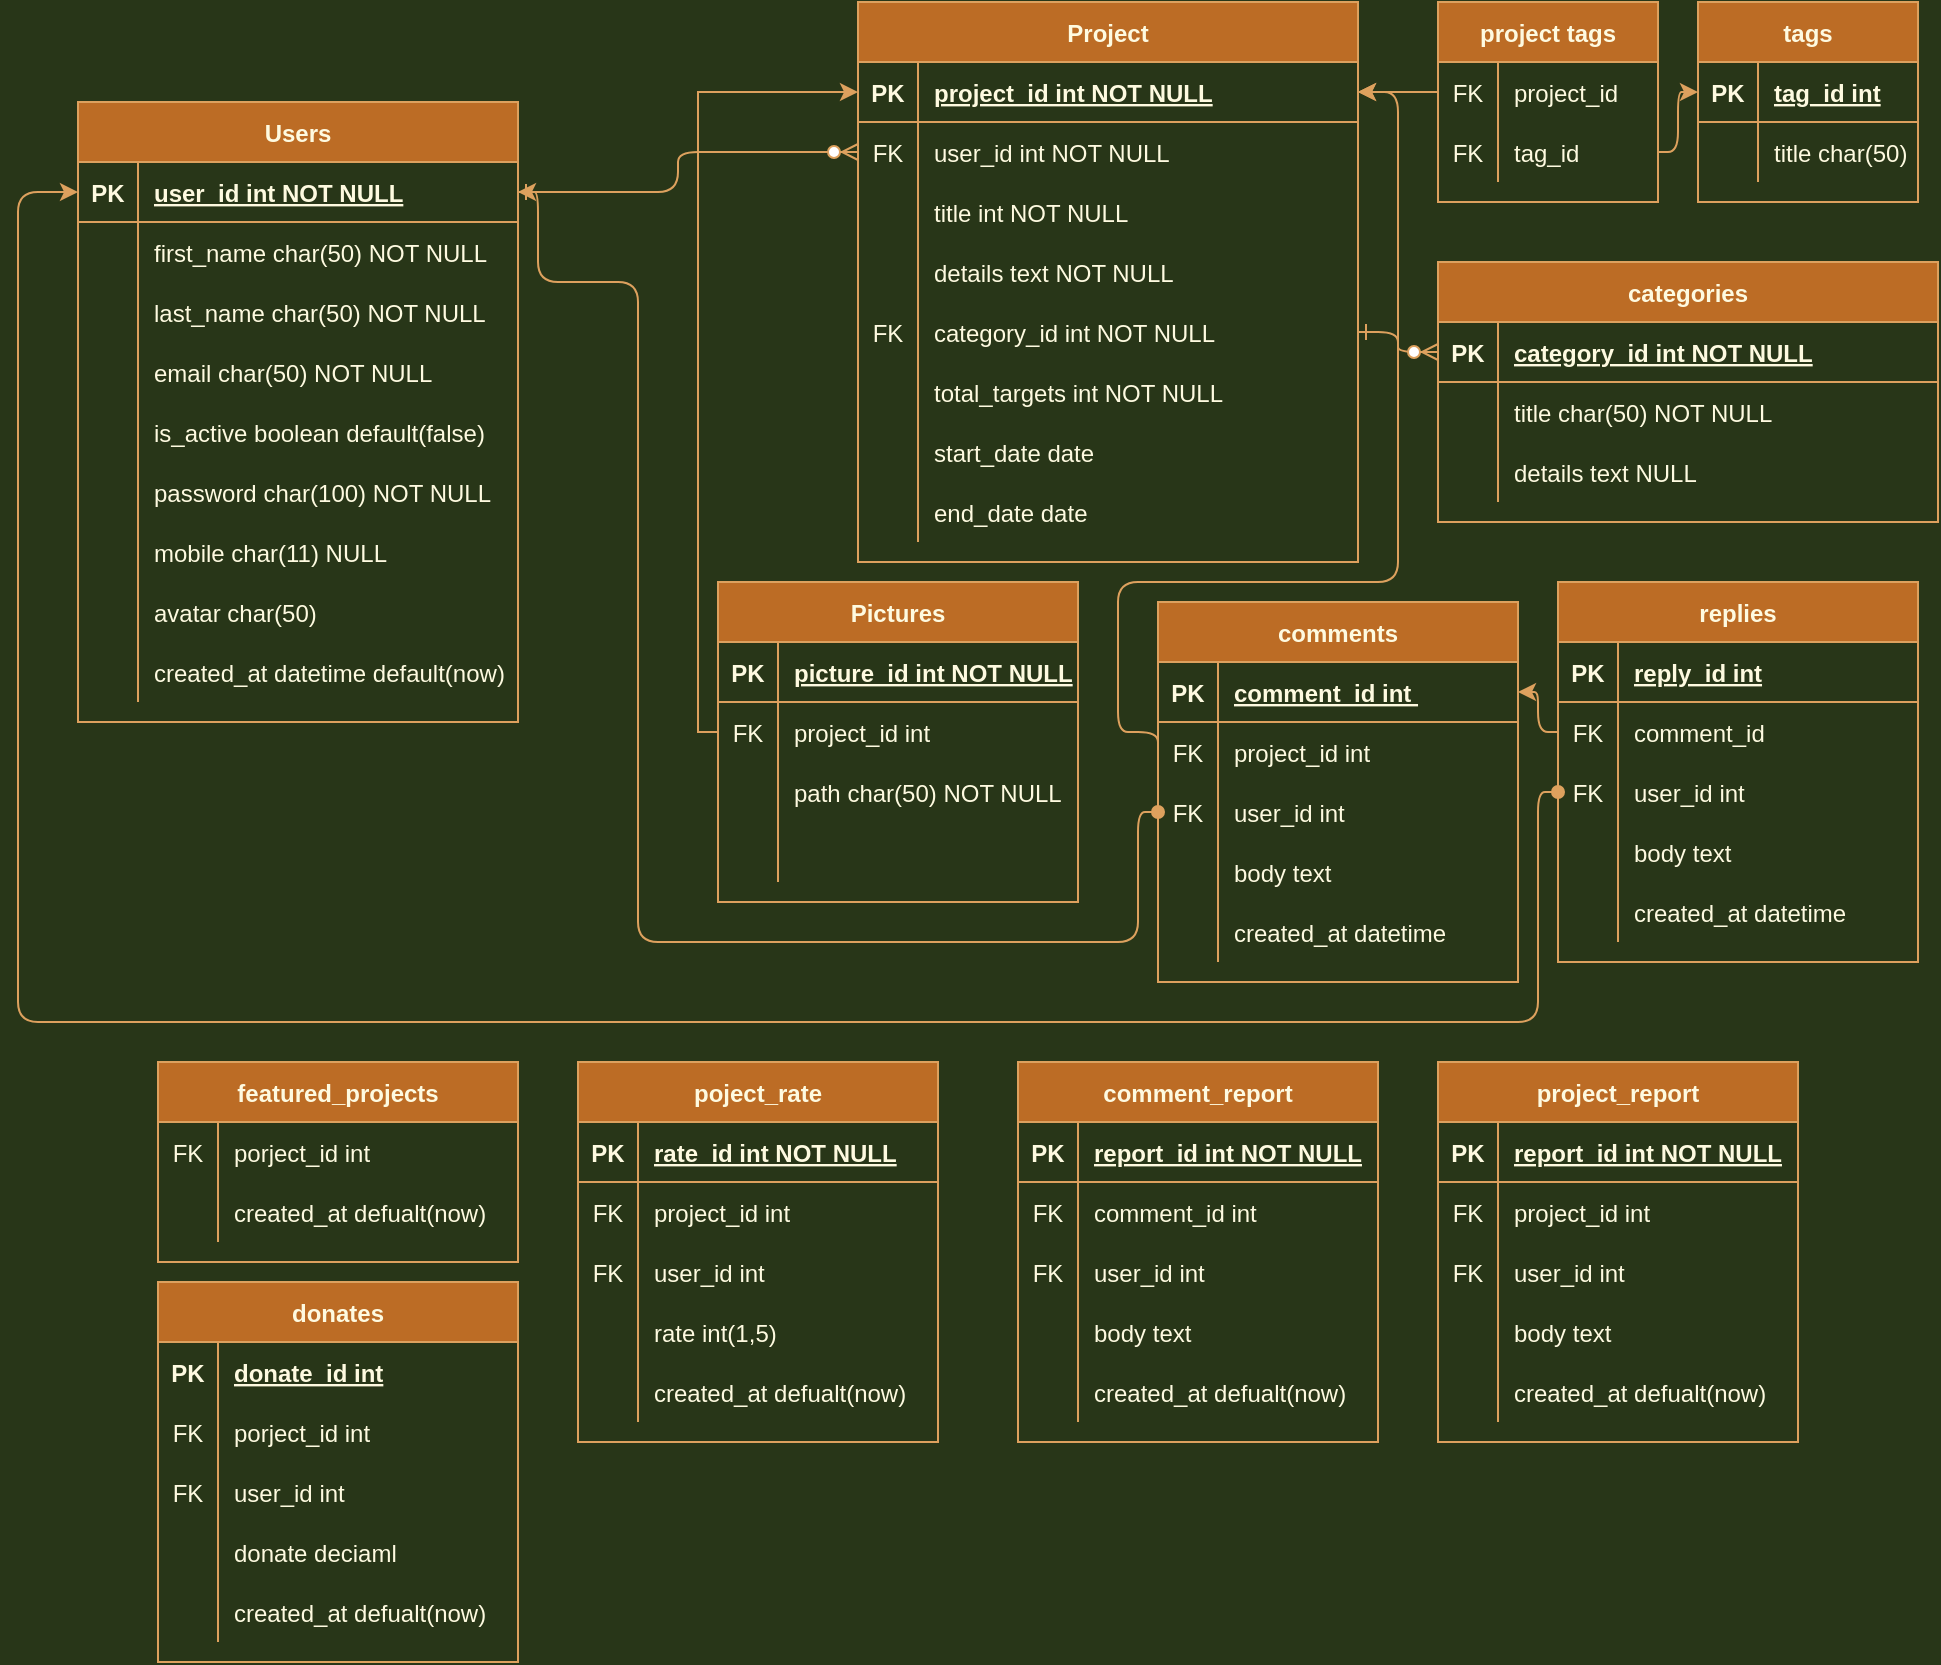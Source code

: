 <mxfile version="13.9.8" type="device"><diagram id="R2lEEEUBdFMjLlhIrx00" name="Page-1"><mxGraphModel dx="2098" dy="462" grid="1" gridSize="10" guides="1" tooltips="1" connect="1" arrows="1" fold="1" page="1" pageScale="1" pageWidth="850" pageHeight="1100" background="#283618" math="0" shadow="0" extFonts="Permanent Marker^https://fonts.googleapis.com/css?family=Permanent+Marker"><root><mxCell id="0"/><mxCell id="1" parent="0"/><mxCell id="C-vyLk0tnHw3VtMMgP7b-1" value="" style="edgeStyle=elbowEdgeStyle;endArrow=ERzeroToMany;startArrow=ERone;endFill=1;startFill=0;strokeColor=#DDA15E;fontColor=#FEFAE0;entryX=0;entryY=0.5;entryDx=0;entryDy=0;labelBackgroundColor=#283618;exitX=1;exitY=0.5;exitDx=0;exitDy=0;" parent="1" source="C-vyLk0tnHw3VtMMgP7b-24" target="zth2jzuIAs9DTFiChXUD-56" edge="1"><mxGeometry width="100" height="100" relative="1" as="geometry"><mxPoint x="340" y="720" as="sourcePoint"/><mxPoint x="440" y="620" as="targetPoint"/><Array as="points"><mxPoint x="210" y="70"/><mxPoint x="190" y="85"/></Array></mxGeometry></mxCell><mxCell id="C-vyLk0tnHw3VtMMgP7b-12" value="" style="edgeStyle=orthogonalEdgeStyle;endArrow=ERzeroToMany;startArrow=ERone;endFill=1;startFill=0;exitX=1;exitY=0.5;exitDx=0;exitDy=0;strokeColor=#DDA15E;fontColor=#FEFAE0;labelBackgroundColor=#283618;" parent="1" source="zth2jzuIAs9DTFiChXUD-31" target="C-vyLk0tnHw3VtMMgP7b-14" edge="1"><mxGeometry width="100" height="100" relative="1" as="geometry"><mxPoint x="400" y="180" as="sourcePoint"/><mxPoint x="460" y="205" as="targetPoint"/></mxGeometry></mxCell><mxCell id="C-vyLk0tnHw3VtMMgP7b-2" value="Project" style="shape=table;startSize=30;container=1;collapsible=1;childLayout=tableLayout;fixedRows=1;rowLines=0;fontStyle=1;align=center;resizeLast=1;fillColor=#BC6C25;strokeColor=#DDA15E;fontColor=#FEFAE0;" parent="1" vertex="1"><mxGeometry x="300" y="10" width="250" height="280" as="geometry"/></mxCell><mxCell id="C-vyLk0tnHw3VtMMgP7b-3" value="" style="shape=partialRectangle;collapsible=0;dropTarget=0;pointerEvents=0;fillColor=none;points=[[0,0.5],[1,0.5]];portConstraint=eastwest;top=0;left=0;right=0;bottom=1;strokeColor=#DDA15E;fontColor=#FEFAE0;" parent="C-vyLk0tnHw3VtMMgP7b-2" vertex="1"><mxGeometry y="30" width="250" height="30" as="geometry"/></mxCell><mxCell id="C-vyLk0tnHw3VtMMgP7b-4" value="PK" style="shape=partialRectangle;overflow=hidden;connectable=0;fillColor=none;top=0;left=0;bottom=0;right=0;fontStyle=1;strokeColor=#DDA15E;fontColor=#FEFAE0;" parent="C-vyLk0tnHw3VtMMgP7b-3" vertex="1"><mxGeometry width="30" height="30" as="geometry"/></mxCell><mxCell id="C-vyLk0tnHw3VtMMgP7b-5" value="project_id int NOT NULL " style="shape=partialRectangle;overflow=hidden;connectable=0;fillColor=none;top=0;left=0;bottom=0;right=0;align=left;spacingLeft=6;fontStyle=5;strokeColor=#DDA15E;fontColor=#FEFAE0;" parent="C-vyLk0tnHw3VtMMgP7b-3" vertex="1"><mxGeometry x="30" width="220" height="30" as="geometry"/></mxCell><mxCell id="zth2jzuIAs9DTFiChXUD-56" style="shape=partialRectangle;collapsible=0;dropTarget=0;pointerEvents=0;fillColor=none;points=[[0,0.5],[1,0.5]];portConstraint=eastwest;top=0;left=0;right=0;bottom=0;strokeColor=#DDA15E;fontColor=#FEFAE0;" parent="C-vyLk0tnHw3VtMMgP7b-2" vertex="1"><mxGeometry y="60" width="250" height="30" as="geometry"/></mxCell><mxCell id="zth2jzuIAs9DTFiChXUD-57" value="FK" style="shape=partialRectangle;overflow=hidden;connectable=0;fillColor=none;top=0;left=0;bottom=0;right=0;strokeColor=#DDA15E;fontColor=#FEFAE0;" parent="zth2jzuIAs9DTFiChXUD-56" vertex="1"><mxGeometry width="30" height="30" as="geometry"/></mxCell><mxCell id="zth2jzuIAs9DTFiChXUD-58" value="user_id int NOT NULL" style="shape=partialRectangle;overflow=hidden;connectable=0;fillColor=none;top=0;left=0;bottom=0;right=0;align=left;spacingLeft=6;strokeColor=#DDA15E;fontColor=#FEFAE0;" parent="zth2jzuIAs9DTFiChXUD-56" vertex="1"><mxGeometry x="30" width="220" height="30" as="geometry"/></mxCell><mxCell id="C-vyLk0tnHw3VtMMgP7b-6" value="" style="shape=partialRectangle;collapsible=0;dropTarget=0;pointerEvents=0;fillColor=none;points=[[0,0.5],[1,0.5]];portConstraint=eastwest;top=0;left=0;right=0;bottom=0;strokeColor=#DDA15E;fontColor=#FEFAE0;" parent="C-vyLk0tnHw3VtMMgP7b-2" vertex="1"><mxGeometry y="90" width="250" height="30" as="geometry"/></mxCell><mxCell id="C-vyLk0tnHw3VtMMgP7b-7" value="" style="shape=partialRectangle;overflow=hidden;connectable=0;fillColor=none;top=0;left=0;bottom=0;right=0;strokeColor=#DDA15E;fontColor=#FEFAE0;" parent="C-vyLk0tnHw3VtMMgP7b-6" vertex="1"><mxGeometry width="30" height="30" as="geometry"/></mxCell><mxCell id="C-vyLk0tnHw3VtMMgP7b-8" value="title int NOT NULL" style="shape=partialRectangle;overflow=hidden;connectable=0;fillColor=none;top=0;left=0;bottom=0;right=0;align=left;spacingLeft=6;strokeColor=#DDA15E;fontColor=#FEFAE0;" parent="C-vyLk0tnHw3VtMMgP7b-6" vertex="1"><mxGeometry x="30" width="220" height="30" as="geometry"/></mxCell><mxCell id="C-vyLk0tnHw3VtMMgP7b-9" value="" style="shape=partialRectangle;collapsible=0;dropTarget=0;pointerEvents=0;fillColor=none;points=[[0,0.5],[1,0.5]];portConstraint=eastwest;top=0;left=0;right=0;bottom=0;strokeColor=#DDA15E;fontColor=#FEFAE0;" parent="C-vyLk0tnHw3VtMMgP7b-2" vertex="1"><mxGeometry y="120" width="250" height="30" as="geometry"/></mxCell><mxCell id="C-vyLk0tnHw3VtMMgP7b-10" value="" style="shape=partialRectangle;overflow=hidden;connectable=0;fillColor=none;top=0;left=0;bottom=0;right=0;strokeColor=#DDA15E;fontColor=#FEFAE0;" parent="C-vyLk0tnHw3VtMMgP7b-9" vertex="1"><mxGeometry width="30" height="30" as="geometry"/></mxCell><mxCell id="C-vyLk0tnHw3VtMMgP7b-11" value="details text NOT NULL" style="shape=partialRectangle;overflow=hidden;connectable=0;fillColor=none;top=0;left=0;bottom=0;right=0;align=left;spacingLeft=6;strokeColor=#DDA15E;fontColor=#FEFAE0;" parent="C-vyLk0tnHw3VtMMgP7b-9" vertex="1"><mxGeometry x="30" width="220" height="30" as="geometry"/></mxCell><mxCell id="zth2jzuIAs9DTFiChXUD-31" style="shape=partialRectangle;collapsible=0;dropTarget=0;pointerEvents=0;fillColor=none;points=[[0,0.5],[1,0.5]];portConstraint=eastwest;top=0;left=0;right=0;bottom=0;strokeColor=#DDA15E;fontColor=#FEFAE0;" parent="C-vyLk0tnHw3VtMMgP7b-2" vertex="1"><mxGeometry y="150" width="250" height="30" as="geometry"/></mxCell><mxCell id="zth2jzuIAs9DTFiChXUD-32" value="FK" style="shape=partialRectangle;overflow=hidden;connectable=0;fillColor=none;top=0;left=0;bottom=0;right=0;strokeColor=#DDA15E;fontColor=#FEFAE0;" parent="zth2jzuIAs9DTFiChXUD-31" vertex="1"><mxGeometry width="30" height="30" as="geometry"/></mxCell><mxCell id="zth2jzuIAs9DTFiChXUD-33" value="category_id int NOT NULL" style="shape=partialRectangle;overflow=hidden;connectable=0;fillColor=none;top=0;left=0;bottom=0;right=0;align=left;spacingLeft=6;strokeColor=#DDA15E;fontColor=#FEFAE0;" parent="zth2jzuIAs9DTFiChXUD-31" vertex="1"><mxGeometry x="30" width="220" height="30" as="geometry"/></mxCell><mxCell id="zth2jzuIAs9DTFiChXUD-28" style="shape=partialRectangle;collapsible=0;dropTarget=0;pointerEvents=0;fillColor=none;points=[[0,0.5],[1,0.5]];portConstraint=eastwest;top=0;left=0;right=0;bottom=0;strokeColor=#DDA15E;fontColor=#FEFAE0;" parent="C-vyLk0tnHw3VtMMgP7b-2" vertex="1"><mxGeometry y="180" width="250" height="30" as="geometry"/></mxCell><mxCell id="zth2jzuIAs9DTFiChXUD-29" value="" style="shape=partialRectangle;overflow=hidden;connectable=0;fillColor=none;top=0;left=0;bottom=0;right=0;strokeColor=#DDA15E;fontColor=#FEFAE0;" parent="zth2jzuIAs9DTFiChXUD-28" vertex="1"><mxGeometry width="30" height="30" as="geometry"/></mxCell><mxCell id="zth2jzuIAs9DTFiChXUD-30" value="total_targets int NOT NULL" style="shape=partialRectangle;overflow=hidden;connectable=0;fillColor=none;top=0;left=0;bottom=0;right=0;align=left;spacingLeft=6;strokeColor=#DDA15E;fontColor=#FEFAE0;" parent="zth2jzuIAs9DTFiChXUD-28" vertex="1"><mxGeometry x="30" width="220" height="30" as="geometry"/></mxCell><mxCell id="zth2jzuIAs9DTFiChXUD-53" style="shape=partialRectangle;collapsible=0;dropTarget=0;pointerEvents=0;fillColor=none;points=[[0,0.5],[1,0.5]];portConstraint=eastwest;top=0;left=0;right=0;bottom=0;strokeColor=#DDA15E;fontColor=#FEFAE0;" parent="C-vyLk0tnHw3VtMMgP7b-2" vertex="1"><mxGeometry y="210" width="250" height="30" as="geometry"/></mxCell><mxCell id="zth2jzuIAs9DTFiChXUD-54" style="shape=partialRectangle;overflow=hidden;connectable=0;fillColor=none;top=0;left=0;bottom=0;right=0;strokeColor=#DDA15E;fontColor=#FEFAE0;" parent="zth2jzuIAs9DTFiChXUD-53" vertex="1"><mxGeometry width="30" height="30" as="geometry"/></mxCell><mxCell id="zth2jzuIAs9DTFiChXUD-55" value="start_date date " style="shape=partialRectangle;overflow=hidden;connectable=0;fillColor=none;top=0;left=0;bottom=0;right=0;align=left;spacingLeft=6;strokeColor=#DDA15E;fontColor=#FEFAE0;" parent="zth2jzuIAs9DTFiChXUD-53" vertex="1"><mxGeometry x="30" width="220" height="30" as="geometry"/></mxCell><mxCell id="zth2jzuIAs9DTFiChXUD-50" style="shape=partialRectangle;collapsible=0;dropTarget=0;pointerEvents=0;fillColor=none;points=[[0,0.5],[1,0.5]];portConstraint=eastwest;top=0;left=0;right=0;bottom=0;strokeColor=#DDA15E;fontColor=#FEFAE0;" parent="C-vyLk0tnHw3VtMMgP7b-2" vertex="1"><mxGeometry y="240" width="250" height="30" as="geometry"/></mxCell><mxCell id="zth2jzuIAs9DTFiChXUD-51" style="shape=partialRectangle;overflow=hidden;connectable=0;fillColor=none;top=0;left=0;bottom=0;right=0;strokeColor=#DDA15E;fontColor=#FEFAE0;" parent="zth2jzuIAs9DTFiChXUD-50" vertex="1"><mxGeometry width="30" height="30" as="geometry"/></mxCell><mxCell id="zth2jzuIAs9DTFiChXUD-52" value="end_date date" style="shape=partialRectangle;overflow=hidden;connectable=0;fillColor=none;top=0;left=0;bottom=0;right=0;align=left;spacingLeft=6;strokeColor=#DDA15E;fontColor=#FEFAE0;" parent="zth2jzuIAs9DTFiChXUD-50" vertex="1"><mxGeometry x="30" width="220" height="30" as="geometry"/></mxCell><mxCell id="C-vyLk0tnHw3VtMMgP7b-13" value="categories" style="shape=table;startSize=30;container=1;collapsible=1;childLayout=tableLayout;fixedRows=1;rowLines=0;fontStyle=1;align=center;resizeLast=1;fillColor=#BC6C25;strokeColor=#DDA15E;fontColor=#FEFAE0;" parent="1" vertex="1"><mxGeometry x="590" y="140" width="250" height="130" as="geometry"/></mxCell><mxCell id="C-vyLk0tnHw3VtMMgP7b-14" value="" style="shape=partialRectangle;collapsible=0;dropTarget=0;pointerEvents=0;fillColor=none;points=[[0,0.5],[1,0.5]];portConstraint=eastwest;top=0;left=0;right=0;bottom=1;strokeColor=#DDA15E;fontColor=#FEFAE0;" parent="C-vyLk0tnHw3VtMMgP7b-13" vertex="1"><mxGeometry y="30" width="250" height="30" as="geometry"/></mxCell><mxCell id="C-vyLk0tnHw3VtMMgP7b-15" value="PK" style="shape=partialRectangle;overflow=hidden;connectable=0;fillColor=none;top=0;left=0;bottom=0;right=0;fontStyle=1;strokeColor=#DDA15E;fontColor=#FEFAE0;" parent="C-vyLk0tnHw3VtMMgP7b-14" vertex="1"><mxGeometry width="30" height="30" as="geometry"/></mxCell><mxCell id="C-vyLk0tnHw3VtMMgP7b-16" value="category_id int NOT NULL " style="shape=partialRectangle;overflow=hidden;connectable=0;fillColor=none;top=0;left=0;bottom=0;right=0;align=left;spacingLeft=6;fontStyle=5;strokeColor=#DDA15E;fontColor=#FEFAE0;" parent="C-vyLk0tnHw3VtMMgP7b-14" vertex="1"><mxGeometry x="30" width="220" height="30" as="geometry"/></mxCell><mxCell id="C-vyLk0tnHw3VtMMgP7b-17" value="" style="shape=partialRectangle;collapsible=0;dropTarget=0;pointerEvents=0;fillColor=none;points=[[0,0.5],[1,0.5]];portConstraint=eastwest;top=0;left=0;right=0;bottom=0;strokeColor=#DDA15E;fontColor=#FEFAE0;" parent="C-vyLk0tnHw3VtMMgP7b-13" vertex="1"><mxGeometry y="60" width="250" height="30" as="geometry"/></mxCell><mxCell id="C-vyLk0tnHw3VtMMgP7b-18" value="" style="shape=partialRectangle;overflow=hidden;connectable=0;fillColor=none;top=0;left=0;bottom=0;right=0;strokeColor=#DDA15E;fontColor=#FEFAE0;" parent="C-vyLk0tnHw3VtMMgP7b-17" vertex="1"><mxGeometry width="30" height="30" as="geometry"/></mxCell><mxCell id="C-vyLk0tnHw3VtMMgP7b-19" value="title char(50) NOT NULL" style="shape=partialRectangle;overflow=hidden;connectable=0;fillColor=none;top=0;left=0;bottom=0;right=0;align=left;spacingLeft=6;strokeColor=#DDA15E;fontColor=#FEFAE0;" parent="C-vyLk0tnHw3VtMMgP7b-17" vertex="1"><mxGeometry x="30" width="220" height="30" as="geometry"/></mxCell><mxCell id="C-vyLk0tnHw3VtMMgP7b-20" value="" style="shape=partialRectangle;collapsible=0;dropTarget=0;pointerEvents=0;fillColor=none;points=[[0,0.5],[1,0.5]];portConstraint=eastwest;top=0;left=0;right=0;bottom=0;strokeColor=#DDA15E;fontColor=#FEFAE0;" parent="C-vyLk0tnHw3VtMMgP7b-13" vertex="1"><mxGeometry y="90" width="250" height="30" as="geometry"/></mxCell><mxCell id="C-vyLk0tnHw3VtMMgP7b-21" value="" style="shape=partialRectangle;overflow=hidden;connectable=0;fillColor=none;top=0;left=0;bottom=0;right=0;strokeColor=#DDA15E;fontColor=#FEFAE0;" parent="C-vyLk0tnHw3VtMMgP7b-20" vertex="1"><mxGeometry width="30" height="30" as="geometry"/></mxCell><mxCell id="C-vyLk0tnHw3VtMMgP7b-22" value="details text NULL" style="shape=partialRectangle;overflow=hidden;connectable=0;fillColor=none;top=0;left=0;bottom=0;right=0;align=left;spacingLeft=6;strokeColor=#DDA15E;fontColor=#FEFAE0;" parent="C-vyLk0tnHw3VtMMgP7b-20" vertex="1"><mxGeometry x="30" width="220" height="30" as="geometry"/></mxCell><mxCell id="C-vyLk0tnHw3VtMMgP7b-23" value="Users" style="shape=table;startSize=30;container=1;collapsible=1;childLayout=tableLayout;fixedRows=1;rowLines=0;fontStyle=1;align=center;resizeLast=1;fillColor=#BC6C25;strokeColor=#DDA15E;fontColor=#FEFAE0;" parent="1" vertex="1"><mxGeometry x="-90" y="60" width="220" height="310" as="geometry"/></mxCell><mxCell id="C-vyLk0tnHw3VtMMgP7b-24" value="" style="shape=partialRectangle;collapsible=0;dropTarget=0;pointerEvents=0;fillColor=none;points=[[0,0.5],[1,0.5]];portConstraint=eastwest;top=0;left=0;right=0;bottom=1;strokeColor=#DDA15E;fontColor=#FEFAE0;" parent="C-vyLk0tnHw3VtMMgP7b-23" vertex="1"><mxGeometry y="30" width="220" height="30" as="geometry"/></mxCell><mxCell id="C-vyLk0tnHw3VtMMgP7b-25" value="PK" style="shape=partialRectangle;overflow=hidden;connectable=0;fillColor=none;top=0;left=0;bottom=0;right=0;fontStyle=1;strokeColor=#DDA15E;fontColor=#FEFAE0;" parent="C-vyLk0tnHw3VtMMgP7b-24" vertex="1"><mxGeometry width="30" height="30" as="geometry"/></mxCell><mxCell id="C-vyLk0tnHw3VtMMgP7b-26" value="user_id int NOT NULL " style="shape=partialRectangle;overflow=hidden;connectable=0;fillColor=none;top=0;left=0;bottom=0;right=0;align=left;spacingLeft=6;fontStyle=5;strokeColor=#DDA15E;fontColor=#FEFAE0;" parent="C-vyLk0tnHw3VtMMgP7b-24" vertex="1"><mxGeometry x="30" width="190" height="30" as="geometry"/></mxCell><mxCell id="C-vyLk0tnHw3VtMMgP7b-27" value="" style="shape=partialRectangle;collapsible=0;dropTarget=0;pointerEvents=0;fillColor=none;points=[[0,0.5],[1,0.5]];portConstraint=eastwest;top=0;left=0;right=0;bottom=0;strokeColor=#DDA15E;fontColor=#FEFAE0;" parent="C-vyLk0tnHw3VtMMgP7b-23" vertex="1"><mxGeometry y="60" width="220" height="30" as="geometry"/></mxCell><mxCell id="C-vyLk0tnHw3VtMMgP7b-28" value="" style="shape=partialRectangle;overflow=hidden;connectable=0;fillColor=none;top=0;left=0;bottom=0;right=0;strokeColor=#DDA15E;fontColor=#FEFAE0;" parent="C-vyLk0tnHw3VtMMgP7b-27" vertex="1"><mxGeometry width="30" height="30" as="geometry"/></mxCell><mxCell id="C-vyLk0tnHw3VtMMgP7b-29" value="first_name char(50) NOT NULL" style="shape=partialRectangle;overflow=hidden;connectable=0;fillColor=none;top=0;left=0;bottom=0;right=0;align=left;spacingLeft=6;strokeColor=#DDA15E;fontColor=#FEFAE0;" parent="C-vyLk0tnHw3VtMMgP7b-27" vertex="1"><mxGeometry x="30" width="190" height="30" as="geometry"/></mxCell><mxCell id="zth2jzuIAs9DTFiChXUD-1" style="shape=partialRectangle;collapsible=0;dropTarget=0;pointerEvents=0;fillColor=none;points=[[0,0.5],[1,0.5]];portConstraint=eastwest;top=0;left=0;right=0;bottom=0;strokeColor=#DDA15E;fontColor=#FEFAE0;" parent="C-vyLk0tnHw3VtMMgP7b-23" vertex="1"><mxGeometry y="90" width="220" height="30" as="geometry"/></mxCell><mxCell id="zth2jzuIAs9DTFiChXUD-2" style="shape=partialRectangle;overflow=hidden;connectable=0;fillColor=none;top=0;left=0;bottom=0;right=0;strokeColor=#DDA15E;fontColor=#FEFAE0;" parent="zth2jzuIAs9DTFiChXUD-1" vertex="1"><mxGeometry width="30" height="30" as="geometry"/></mxCell><mxCell id="zth2jzuIAs9DTFiChXUD-3" value="last_name char(50) NOT NULL" style="shape=partialRectangle;overflow=hidden;connectable=0;fillColor=none;top=0;left=0;bottom=0;right=0;align=left;spacingLeft=6;strokeColor=#DDA15E;fontColor=#FEFAE0;" parent="zth2jzuIAs9DTFiChXUD-1" vertex="1"><mxGeometry x="30" width="190" height="30" as="geometry"/></mxCell><mxCell id="zth2jzuIAs9DTFiChXUD-16" style="shape=partialRectangle;collapsible=0;dropTarget=0;pointerEvents=0;fillColor=none;points=[[0,0.5],[1,0.5]];portConstraint=eastwest;top=0;left=0;right=0;bottom=0;strokeColor=#DDA15E;fontColor=#FEFAE0;" parent="C-vyLk0tnHw3VtMMgP7b-23" vertex="1"><mxGeometry y="120" width="220" height="30" as="geometry"/></mxCell><mxCell id="zth2jzuIAs9DTFiChXUD-17" style="shape=partialRectangle;overflow=hidden;connectable=0;fillColor=none;top=0;left=0;bottom=0;right=0;strokeColor=#DDA15E;fontColor=#FEFAE0;" parent="zth2jzuIAs9DTFiChXUD-16" vertex="1"><mxGeometry width="30" height="30" as="geometry"/></mxCell><mxCell id="zth2jzuIAs9DTFiChXUD-18" value="email char(50) NOT NULL" style="shape=partialRectangle;overflow=hidden;connectable=0;fillColor=none;top=0;left=0;bottom=0;right=0;align=left;spacingLeft=6;strokeColor=#DDA15E;fontColor=#FEFAE0;" parent="zth2jzuIAs9DTFiChXUD-16" vertex="1"><mxGeometry x="30" width="190" height="30" as="geometry"/></mxCell><mxCell id="zth2jzuIAs9DTFiChXUD-13" style="shape=partialRectangle;collapsible=0;dropTarget=0;pointerEvents=0;fillColor=none;points=[[0,0.5],[1,0.5]];portConstraint=eastwest;top=0;left=0;right=0;bottom=0;strokeColor=#DDA15E;fontColor=#FEFAE0;" parent="C-vyLk0tnHw3VtMMgP7b-23" vertex="1"><mxGeometry y="150" width="220" height="30" as="geometry"/></mxCell><mxCell id="zth2jzuIAs9DTFiChXUD-14" style="shape=partialRectangle;overflow=hidden;connectable=0;fillColor=none;top=0;left=0;bottom=0;right=0;strokeColor=#DDA15E;fontColor=#FEFAE0;" parent="zth2jzuIAs9DTFiChXUD-13" vertex="1"><mxGeometry width="30" height="30" as="geometry"/></mxCell><mxCell id="zth2jzuIAs9DTFiChXUD-15" value="is_active boolean default(false)" style="shape=partialRectangle;overflow=hidden;connectable=0;fillColor=none;top=0;left=0;bottom=0;right=0;align=left;spacingLeft=6;strokeColor=#DDA15E;fontColor=#FEFAE0;" parent="zth2jzuIAs9DTFiChXUD-13" vertex="1"><mxGeometry x="30" width="190" height="30" as="geometry"/></mxCell><mxCell id="zth2jzuIAs9DTFiChXUD-10" style="shape=partialRectangle;collapsible=0;dropTarget=0;pointerEvents=0;fillColor=none;points=[[0,0.5],[1,0.5]];portConstraint=eastwest;top=0;left=0;right=0;bottom=0;strokeColor=#DDA15E;fontColor=#FEFAE0;" parent="C-vyLk0tnHw3VtMMgP7b-23" vertex="1"><mxGeometry y="180" width="220" height="30" as="geometry"/></mxCell><mxCell id="zth2jzuIAs9DTFiChXUD-11" value="" style="shape=partialRectangle;overflow=hidden;connectable=0;fillColor=none;top=0;left=0;bottom=0;right=0;strokeColor=#DDA15E;fontColor=#FEFAE0;" parent="zth2jzuIAs9DTFiChXUD-10" vertex="1"><mxGeometry width="30" height="30" as="geometry"/></mxCell><mxCell id="zth2jzuIAs9DTFiChXUD-12" value="password char(100) NOT NULL" style="shape=partialRectangle;overflow=hidden;connectable=0;fillColor=none;top=0;left=0;bottom=0;right=0;align=left;spacingLeft=6;strokeColor=#DDA15E;fontColor=#FEFAE0;" parent="zth2jzuIAs9DTFiChXUD-10" vertex="1"><mxGeometry x="30" width="190" height="30" as="geometry"/></mxCell><mxCell id="zth2jzuIAs9DTFiChXUD-7" style="shape=partialRectangle;collapsible=0;dropTarget=0;pointerEvents=0;fillColor=none;points=[[0,0.5],[1,0.5]];portConstraint=eastwest;top=0;left=0;right=0;bottom=0;strokeColor=#DDA15E;fontColor=#FEFAE0;" parent="C-vyLk0tnHw3VtMMgP7b-23" vertex="1"><mxGeometry y="210" width="220" height="30" as="geometry"/></mxCell><mxCell id="zth2jzuIAs9DTFiChXUD-8" style="shape=partialRectangle;overflow=hidden;connectable=0;fillColor=none;top=0;left=0;bottom=0;right=0;strokeColor=#DDA15E;fontColor=#FEFAE0;" parent="zth2jzuIAs9DTFiChXUD-7" vertex="1"><mxGeometry width="30" height="30" as="geometry"/></mxCell><mxCell id="zth2jzuIAs9DTFiChXUD-9" value="mobile char(11) NULL" style="shape=partialRectangle;overflow=hidden;connectable=0;fillColor=none;top=0;left=0;bottom=0;right=0;align=left;spacingLeft=6;strokeColor=#DDA15E;fontColor=#FEFAE0;" parent="zth2jzuIAs9DTFiChXUD-7" vertex="1"><mxGeometry x="30" width="190" height="30" as="geometry"/></mxCell><mxCell id="zth2jzuIAs9DTFiChXUD-19" style="shape=partialRectangle;collapsible=0;dropTarget=0;pointerEvents=0;fillColor=none;points=[[0,0.5],[1,0.5]];portConstraint=eastwest;top=0;left=0;right=0;bottom=0;strokeColor=#DDA15E;fontColor=#FEFAE0;" parent="C-vyLk0tnHw3VtMMgP7b-23" vertex="1"><mxGeometry y="240" width="220" height="30" as="geometry"/></mxCell><mxCell id="zth2jzuIAs9DTFiChXUD-20" style="shape=partialRectangle;overflow=hidden;connectable=0;fillColor=none;top=0;left=0;bottom=0;right=0;strokeColor=#DDA15E;fontColor=#FEFAE0;" parent="zth2jzuIAs9DTFiChXUD-19" vertex="1"><mxGeometry width="30" height="30" as="geometry"/></mxCell><mxCell id="zth2jzuIAs9DTFiChXUD-21" value="avatar char(50)" style="shape=partialRectangle;overflow=hidden;connectable=0;fillColor=none;top=0;left=0;bottom=0;right=0;align=left;spacingLeft=6;strokeColor=#DDA15E;fontColor=#FEFAE0;" parent="zth2jzuIAs9DTFiChXUD-19" vertex="1"><mxGeometry x="30" width="190" height="30" as="geometry"/></mxCell><mxCell id="zth2jzuIAs9DTFiChXUD-22" style="shape=partialRectangle;collapsible=0;dropTarget=0;pointerEvents=0;fillColor=none;points=[[0,0.5],[1,0.5]];portConstraint=eastwest;top=0;left=0;right=0;bottom=0;strokeColor=#DDA15E;fontColor=#FEFAE0;" parent="C-vyLk0tnHw3VtMMgP7b-23" vertex="1"><mxGeometry y="270" width="220" height="30" as="geometry"/></mxCell><mxCell id="zth2jzuIAs9DTFiChXUD-23" style="shape=partialRectangle;overflow=hidden;connectable=0;fillColor=none;top=0;left=0;bottom=0;right=0;strokeColor=#DDA15E;fontColor=#FEFAE0;" parent="zth2jzuIAs9DTFiChXUD-22" vertex="1"><mxGeometry width="30" height="30" as="geometry"/></mxCell><mxCell id="zth2jzuIAs9DTFiChXUD-24" value="created_at datetime default(now)" style="shape=partialRectangle;overflow=hidden;connectable=0;fillColor=none;top=0;left=0;bottom=0;right=0;align=left;spacingLeft=6;strokeColor=#DDA15E;fontColor=#FEFAE0;" parent="zth2jzuIAs9DTFiChXUD-22" vertex="1"><mxGeometry x="30" width="190" height="30" as="geometry"/></mxCell><mxCell id="zth2jzuIAs9DTFiChXUD-35" value="Pictures" style="shape=table;startSize=30;container=1;collapsible=1;childLayout=tableLayout;fixedRows=1;rowLines=0;fontStyle=1;align=center;resizeLast=1;fillColor=#BC6C25;strokeColor=#DDA15E;fontColor=#FEFAE0;" parent="1" vertex="1"><mxGeometry x="230" y="300" width="180" height="160" as="geometry"/></mxCell><mxCell id="zth2jzuIAs9DTFiChXUD-36" value="" style="shape=partialRectangle;collapsible=0;dropTarget=0;pointerEvents=0;fillColor=none;top=0;left=0;bottom=1;right=0;points=[[0,0.5],[1,0.5]];portConstraint=eastwest;strokeColor=#DDA15E;fontColor=#FEFAE0;" parent="zth2jzuIAs9DTFiChXUD-35" vertex="1"><mxGeometry y="30" width="180" height="30" as="geometry"/></mxCell><mxCell id="zth2jzuIAs9DTFiChXUD-37" value="PK" style="shape=partialRectangle;connectable=0;fillColor=none;top=0;left=0;bottom=0;right=0;fontStyle=1;overflow=hidden;strokeColor=#DDA15E;fontColor=#FEFAE0;" parent="zth2jzuIAs9DTFiChXUD-36" vertex="1"><mxGeometry width="30" height="30" as="geometry"/></mxCell><mxCell id="zth2jzuIAs9DTFiChXUD-38" value="picture_id int NOT NULL" style="shape=partialRectangle;connectable=0;fillColor=none;top=0;left=0;bottom=0;right=0;align=left;spacingLeft=6;fontStyle=5;overflow=hidden;strokeColor=#DDA15E;fontColor=#FEFAE0;" parent="zth2jzuIAs9DTFiChXUD-36" vertex="1"><mxGeometry x="30" width="150" height="30" as="geometry"/></mxCell><mxCell id="zth2jzuIAs9DTFiChXUD-39" value="" style="shape=partialRectangle;collapsible=0;dropTarget=0;pointerEvents=0;fillColor=none;top=0;left=0;bottom=0;right=0;points=[[0,0.5],[1,0.5]];portConstraint=eastwest;strokeColor=#DDA15E;fontColor=#FEFAE0;" parent="zth2jzuIAs9DTFiChXUD-35" vertex="1"><mxGeometry y="60" width="180" height="30" as="geometry"/></mxCell><mxCell id="zth2jzuIAs9DTFiChXUD-40" value="FK" style="shape=partialRectangle;connectable=0;fillColor=none;top=0;left=0;bottom=0;right=0;editable=1;overflow=hidden;strokeColor=#DDA15E;fontColor=#FEFAE0;" parent="zth2jzuIAs9DTFiChXUD-39" vertex="1"><mxGeometry width="30" height="30" as="geometry"/></mxCell><mxCell id="zth2jzuIAs9DTFiChXUD-41" value="project_id int" style="shape=partialRectangle;connectable=0;fillColor=none;top=0;left=0;bottom=0;right=0;align=left;spacingLeft=6;overflow=hidden;strokeColor=#DDA15E;fontColor=#FEFAE0;" parent="zth2jzuIAs9DTFiChXUD-39" vertex="1"><mxGeometry x="30" width="150" height="30" as="geometry"/></mxCell><mxCell id="zth2jzuIAs9DTFiChXUD-42" value="" style="shape=partialRectangle;collapsible=0;dropTarget=0;pointerEvents=0;fillColor=none;top=0;left=0;bottom=0;right=0;points=[[0,0.5],[1,0.5]];portConstraint=eastwest;strokeColor=#DDA15E;fontColor=#FEFAE0;" parent="zth2jzuIAs9DTFiChXUD-35" vertex="1"><mxGeometry y="90" width="180" height="30" as="geometry"/></mxCell><mxCell id="zth2jzuIAs9DTFiChXUD-43" value="" style="shape=partialRectangle;connectable=0;fillColor=none;top=0;left=0;bottom=0;right=0;editable=1;overflow=hidden;strokeColor=#DDA15E;fontColor=#FEFAE0;" parent="zth2jzuIAs9DTFiChXUD-42" vertex="1"><mxGeometry width="30" height="30" as="geometry"/></mxCell><mxCell id="zth2jzuIAs9DTFiChXUD-44" value="path char(50) NOT NULL" style="shape=partialRectangle;connectable=0;fillColor=none;top=0;left=0;bottom=0;right=0;align=left;spacingLeft=6;overflow=hidden;strokeColor=#DDA15E;fontColor=#FEFAE0;" parent="zth2jzuIAs9DTFiChXUD-42" vertex="1"><mxGeometry x="30" width="150" height="30" as="geometry"/></mxCell><mxCell id="zth2jzuIAs9DTFiChXUD-45" value="" style="shape=partialRectangle;collapsible=0;dropTarget=0;pointerEvents=0;fillColor=none;top=0;left=0;bottom=0;right=0;points=[[0,0.5],[1,0.5]];portConstraint=eastwest;strokeColor=#DDA15E;fontColor=#FEFAE0;" parent="zth2jzuIAs9DTFiChXUD-35" vertex="1"><mxGeometry y="120" width="180" height="30" as="geometry"/></mxCell><mxCell id="zth2jzuIAs9DTFiChXUD-46" value="" style="shape=partialRectangle;connectable=0;fillColor=none;top=0;left=0;bottom=0;right=0;editable=1;overflow=hidden;strokeColor=#DDA15E;fontColor=#FEFAE0;" parent="zth2jzuIAs9DTFiChXUD-45" vertex="1"><mxGeometry width="30" height="30" as="geometry"/></mxCell><mxCell id="zth2jzuIAs9DTFiChXUD-47" value="" style="shape=partialRectangle;connectable=0;fillColor=none;top=0;left=0;bottom=0;right=0;align=left;spacingLeft=6;overflow=hidden;strokeColor=#DDA15E;fontColor=#FEFAE0;" parent="zth2jzuIAs9DTFiChXUD-45" vertex="1"><mxGeometry x="30" width="150" height="30" as="geometry"/></mxCell><mxCell id="zth2jzuIAs9DTFiChXUD-49" style="edgeStyle=orthogonalEdgeStyle;rounded=0;orthogonalLoop=1;jettySize=auto;html=1;exitX=0;exitY=0.5;exitDx=0;exitDy=0;entryX=0;entryY=0.5;entryDx=0;entryDy=0;strokeColor=#DDA15E;fontColor=#FEFAE0;labelBackgroundColor=#283618;" parent="1" source="zth2jzuIAs9DTFiChXUD-39" target="C-vyLk0tnHw3VtMMgP7b-3" edge="1"><mxGeometry relative="1" as="geometry"><Array as="points"><mxPoint x="220" y="375"/><mxPoint x="220" y="55"/></Array></mxGeometry></mxCell><mxCell id="zth2jzuIAs9DTFiChXUD-73" value="tags" style="shape=table;startSize=30;container=1;collapsible=1;childLayout=tableLayout;fixedRows=1;rowLines=0;fontStyle=1;align=center;resizeLast=1;fillColor=#BC6C25;strokeColor=#DDA15E;fontColor=#FEFAE0;" parent="1" vertex="1"><mxGeometry x="720" y="10" width="110" height="100" as="geometry"/></mxCell><mxCell id="zth2jzuIAs9DTFiChXUD-74" value="" style="shape=partialRectangle;collapsible=0;dropTarget=0;pointerEvents=0;fillColor=none;top=0;left=0;bottom=1;right=0;points=[[0,0.5],[1,0.5]];portConstraint=eastwest;strokeColor=#DDA15E;fontColor=#FEFAE0;" parent="zth2jzuIAs9DTFiChXUD-73" vertex="1"><mxGeometry y="30" width="110" height="30" as="geometry"/></mxCell><mxCell id="zth2jzuIAs9DTFiChXUD-75" value="PK" style="shape=partialRectangle;connectable=0;fillColor=none;top=0;left=0;bottom=0;right=0;fontStyle=1;overflow=hidden;strokeColor=#DDA15E;fontColor=#FEFAE0;" parent="zth2jzuIAs9DTFiChXUD-74" vertex="1"><mxGeometry width="30" height="30" as="geometry"/></mxCell><mxCell id="zth2jzuIAs9DTFiChXUD-76" value="tag_id int" style="shape=partialRectangle;connectable=0;fillColor=none;top=0;left=0;bottom=0;right=0;align=left;spacingLeft=6;fontStyle=5;overflow=hidden;strokeColor=#DDA15E;fontColor=#FEFAE0;" parent="zth2jzuIAs9DTFiChXUD-74" vertex="1"><mxGeometry x="30" width="80" height="30" as="geometry"/></mxCell><mxCell id="zth2jzuIAs9DTFiChXUD-77" value="" style="shape=partialRectangle;collapsible=0;dropTarget=0;pointerEvents=0;fillColor=none;top=0;left=0;bottom=0;right=0;points=[[0,0.5],[1,0.5]];portConstraint=eastwest;strokeColor=#DDA15E;fontColor=#FEFAE0;" parent="zth2jzuIAs9DTFiChXUD-73" vertex="1"><mxGeometry y="60" width="110" height="30" as="geometry"/></mxCell><mxCell id="zth2jzuIAs9DTFiChXUD-78" value="" style="shape=partialRectangle;connectable=0;fillColor=none;top=0;left=0;bottom=0;right=0;editable=1;overflow=hidden;strokeColor=#DDA15E;fontColor=#FEFAE0;" parent="zth2jzuIAs9DTFiChXUD-77" vertex="1"><mxGeometry width="30" height="30" as="geometry"/></mxCell><mxCell id="zth2jzuIAs9DTFiChXUD-79" value="title char(50)" style="shape=partialRectangle;connectable=0;fillColor=none;top=0;left=0;bottom=0;right=0;align=left;spacingLeft=6;overflow=hidden;strokeColor=#DDA15E;fontColor=#FEFAE0;" parent="zth2jzuIAs9DTFiChXUD-77" vertex="1"><mxGeometry x="30" width="80" height="30" as="geometry"/></mxCell><mxCell id="zth2jzuIAs9DTFiChXUD-86" value="project tags" style="shape=table;startSize=30;container=1;collapsible=1;childLayout=tableLayout;fixedRows=1;rowLines=0;fontStyle=1;align=center;resizeLast=1;fillColor=#BC6C25;strokeColor=#DDA15E;fontColor=#FEFAE0;" parent="1" vertex="1"><mxGeometry x="590" y="10" width="110" height="100" as="geometry"/></mxCell><mxCell id="zth2jzuIAs9DTFiChXUD-90" value="" style="shape=partialRectangle;collapsible=0;dropTarget=0;pointerEvents=0;fillColor=none;top=0;left=0;bottom=0;right=0;points=[[0,0.5],[1,0.5]];portConstraint=eastwest;strokeColor=#DDA15E;fontColor=#FEFAE0;" parent="zth2jzuIAs9DTFiChXUD-86" vertex="1"><mxGeometry y="30" width="110" height="30" as="geometry"/></mxCell><mxCell id="zth2jzuIAs9DTFiChXUD-91" value="FK" style="shape=partialRectangle;connectable=0;fillColor=none;top=0;left=0;bottom=0;right=0;editable=1;overflow=hidden;strokeColor=#DDA15E;fontColor=#FEFAE0;" parent="zth2jzuIAs9DTFiChXUD-90" vertex="1"><mxGeometry width="30" height="30" as="geometry"/></mxCell><mxCell id="zth2jzuIAs9DTFiChXUD-92" value="project_id" style="shape=partialRectangle;connectable=0;fillColor=none;top=0;left=0;bottom=0;right=0;align=left;spacingLeft=6;overflow=hidden;strokeColor=#DDA15E;fontColor=#FEFAE0;" parent="zth2jzuIAs9DTFiChXUD-90" vertex="1"><mxGeometry x="30" width="80" height="30" as="geometry"/></mxCell><mxCell id="zth2jzuIAs9DTFiChXUD-93" value="" style="shape=partialRectangle;collapsible=0;dropTarget=0;pointerEvents=0;fillColor=none;top=0;left=0;bottom=0;right=0;points=[[0,0.5],[1,0.5]];portConstraint=eastwest;strokeColor=#DDA15E;fontColor=#FEFAE0;" parent="zth2jzuIAs9DTFiChXUD-86" vertex="1"><mxGeometry y="60" width="110" height="30" as="geometry"/></mxCell><mxCell id="zth2jzuIAs9DTFiChXUD-94" value="FK" style="shape=partialRectangle;connectable=0;fillColor=none;top=0;left=0;bottom=0;right=0;editable=1;overflow=hidden;strokeColor=#DDA15E;fontColor=#FEFAE0;" parent="zth2jzuIAs9DTFiChXUD-93" vertex="1"><mxGeometry width="30" height="30" as="geometry"/></mxCell><mxCell id="zth2jzuIAs9DTFiChXUD-95" value="tag_id" style="shape=partialRectangle;connectable=0;fillColor=none;top=0;left=0;bottom=0;right=0;align=left;spacingLeft=6;overflow=hidden;strokeColor=#DDA15E;fontColor=#FEFAE0;" parent="zth2jzuIAs9DTFiChXUD-93" vertex="1"><mxGeometry x="30" width="80" height="30" as="geometry"/></mxCell><mxCell id="zth2jzuIAs9DTFiChXUD-99" style="edgeStyle=orthogonalEdgeStyle;curved=0;rounded=1;sketch=0;orthogonalLoop=1;jettySize=auto;html=1;exitX=0;exitY=0.5;exitDx=0;exitDy=0;entryX=1;entryY=0.5;entryDx=0;entryDy=0;strokeColor=#DDA15E;fillColor=#BC6C25;fontColor=#FEFAE0;labelBackgroundColor=#283618;" parent="1" source="zth2jzuIAs9DTFiChXUD-90" target="C-vyLk0tnHw3VtMMgP7b-3" edge="1"><mxGeometry relative="1" as="geometry"/></mxCell><mxCell id="zth2jzuIAs9DTFiChXUD-100" style="edgeStyle=orthogonalEdgeStyle;rounded=1;sketch=0;orthogonalLoop=1;jettySize=auto;html=1;exitX=1;exitY=0.5;exitDx=0;exitDy=0;entryX=0;entryY=0.5;entryDx=0;entryDy=0;strokeColor=#DDA15E;fillColor=#BC6C25;fontColor=#FEFAE0;labelBackgroundColor=#283618;" parent="1" source="zth2jzuIAs9DTFiChXUD-93" target="zth2jzuIAs9DTFiChXUD-74" edge="1"><mxGeometry relative="1" as="geometry"><Array as="points"><mxPoint x="710" y="85"/><mxPoint x="710" y="55"/></Array></mxGeometry></mxCell><mxCell id="8cOUly2g-UNK3gvz_Iwa-1" value="comments" style="shape=table;startSize=30;container=1;collapsible=1;childLayout=tableLayout;fixedRows=1;rowLines=0;fontStyle=1;align=center;resizeLast=1;fillColor=#BC6C25;strokeColor=#DDA15E;fontColor=#FEFAE0;" vertex="1" parent="1"><mxGeometry x="450" y="310" width="180" height="190" as="geometry"/></mxCell><mxCell id="8cOUly2g-UNK3gvz_Iwa-2" value="" style="shape=partialRectangle;collapsible=0;dropTarget=0;pointerEvents=0;fillColor=none;top=0;left=0;bottom=1;right=0;points=[[0,0.5],[1,0.5]];portConstraint=eastwest;strokeColor=#DDA15E;fontColor=#FEFAE0;" vertex="1" parent="8cOUly2g-UNK3gvz_Iwa-1"><mxGeometry y="30" width="180" height="30" as="geometry"/></mxCell><mxCell id="8cOUly2g-UNK3gvz_Iwa-3" value="PK" style="shape=partialRectangle;connectable=0;fillColor=none;top=0;left=0;bottom=0;right=0;fontStyle=1;overflow=hidden;strokeColor=#DDA15E;fontColor=#FEFAE0;" vertex="1" parent="8cOUly2g-UNK3gvz_Iwa-2"><mxGeometry width="30" height="30" as="geometry"/></mxCell><mxCell id="8cOUly2g-UNK3gvz_Iwa-4" value="comment_id int " style="shape=partialRectangle;connectable=0;fillColor=none;top=0;left=0;bottom=0;right=0;align=left;spacingLeft=6;fontStyle=5;overflow=hidden;strokeColor=#DDA15E;fontColor=#FEFAE0;" vertex="1" parent="8cOUly2g-UNK3gvz_Iwa-2"><mxGeometry x="30" width="150" height="30" as="geometry"/></mxCell><mxCell id="8cOUly2g-UNK3gvz_Iwa-5" value="" style="shape=partialRectangle;collapsible=0;dropTarget=0;pointerEvents=0;fillColor=none;top=0;left=0;bottom=0;right=0;points=[[0,0.5],[1,0.5]];portConstraint=eastwest;strokeColor=#DDA15E;fontColor=#FEFAE0;" vertex="1" parent="8cOUly2g-UNK3gvz_Iwa-1"><mxGeometry y="60" width="180" height="30" as="geometry"/></mxCell><mxCell id="8cOUly2g-UNK3gvz_Iwa-6" value="FK" style="shape=partialRectangle;connectable=0;fillColor=none;top=0;left=0;bottom=0;right=0;editable=1;overflow=hidden;strokeColor=#DDA15E;fontColor=#FEFAE0;" vertex="1" parent="8cOUly2g-UNK3gvz_Iwa-5"><mxGeometry width="30" height="30" as="geometry"/></mxCell><mxCell id="8cOUly2g-UNK3gvz_Iwa-7" value="project_id int" style="shape=partialRectangle;connectable=0;fillColor=none;top=0;left=0;bottom=0;right=0;align=left;spacingLeft=6;overflow=hidden;strokeColor=#DDA15E;fontColor=#FEFAE0;" vertex="1" parent="8cOUly2g-UNK3gvz_Iwa-5"><mxGeometry x="30" width="150" height="30" as="geometry"/></mxCell><mxCell id="8cOUly2g-UNK3gvz_Iwa-8" value="" style="shape=partialRectangle;collapsible=0;dropTarget=0;pointerEvents=0;fillColor=none;top=0;left=0;bottom=0;right=0;points=[[0,0.5],[1,0.5]];portConstraint=eastwest;strokeColor=#DDA15E;fontColor=#FEFAE0;" vertex="1" parent="8cOUly2g-UNK3gvz_Iwa-1"><mxGeometry y="90" width="180" height="30" as="geometry"/></mxCell><mxCell id="8cOUly2g-UNK3gvz_Iwa-9" value="FK" style="shape=partialRectangle;connectable=0;fillColor=none;top=0;left=0;bottom=0;right=0;editable=1;overflow=hidden;strokeColor=#DDA15E;fontColor=#FEFAE0;" vertex="1" parent="8cOUly2g-UNK3gvz_Iwa-8"><mxGeometry width="30" height="30" as="geometry"/></mxCell><mxCell id="8cOUly2g-UNK3gvz_Iwa-10" value="user_id int" style="shape=partialRectangle;connectable=0;fillColor=none;top=0;left=0;bottom=0;right=0;align=left;spacingLeft=6;overflow=hidden;strokeColor=#DDA15E;fontColor=#FEFAE0;" vertex="1" parent="8cOUly2g-UNK3gvz_Iwa-8"><mxGeometry x="30" width="150" height="30" as="geometry"/></mxCell><mxCell id="8cOUly2g-UNK3gvz_Iwa-11" value="" style="shape=partialRectangle;collapsible=0;dropTarget=0;pointerEvents=0;fillColor=none;top=0;left=0;bottom=0;right=0;points=[[0,0.5],[1,0.5]];portConstraint=eastwest;strokeColor=#DDA15E;fontColor=#FEFAE0;" vertex="1" parent="8cOUly2g-UNK3gvz_Iwa-1"><mxGeometry y="120" width="180" height="30" as="geometry"/></mxCell><mxCell id="8cOUly2g-UNK3gvz_Iwa-12" value="" style="shape=partialRectangle;connectable=0;fillColor=none;top=0;left=0;bottom=0;right=0;editable=1;overflow=hidden;strokeColor=#DDA15E;fontColor=#FEFAE0;" vertex="1" parent="8cOUly2g-UNK3gvz_Iwa-11"><mxGeometry width="30" height="30" as="geometry"/></mxCell><mxCell id="8cOUly2g-UNK3gvz_Iwa-13" value="body text" style="shape=partialRectangle;connectable=0;fillColor=none;top=0;left=0;bottom=0;right=0;align=left;spacingLeft=6;overflow=hidden;strokeColor=#DDA15E;fontColor=#FEFAE0;" vertex="1" parent="8cOUly2g-UNK3gvz_Iwa-11"><mxGeometry x="30" width="150" height="30" as="geometry"/></mxCell><mxCell id="8cOUly2g-UNK3gvz_Iwa-27" style="shape=partialRectangle;collapsible=0;dropTarget=0;pointerEvents=0;fillColor=none;top=0;left=0;bottom=0;right=0;points=[[0,0.5],[1,0.5]];portConstraint=eastwest;strokeColor=#DDA15E;fontColor=#FEFAE0;" vertex="1" parent="8cOUly2g-UNK3gvz_Iwa-1"><mxGeometry y="150" width="180" height="30" as="geometry"/></mxCell><mxCell id="8cOUly2g-UNK3gvz_Iwa-28" style="shape=partialRectangle;connectable=0;fillColor=none;top=0;left=0;bottom=0;right=0;editable=1;overflow=hidden;strokeColor=#DDA15E;fontColor=#FEFAE0;" vertex="1" parent="8cOUly2g-UNK3gvz_Iwa-27"><mxGeometry width="30" height="30" as="geometry"/></mxCell><mxCell id="8cOUly2g-UNK3gvz_Iwa-29" value="created_at datetime" style="shape=partialRectangle;connectable=0;fillColor=none;top=0;left=0;bottom=0;right=0;align=left;spacingLeft=6;overflow=hidden;strokeColor=#DDA15E;fontColor=#FEFAE0;" vertex="1" parent="8cOUly2g-UNK3gvz_Iwa-27"><mxGeometry x="30" width="150" height="30" as="geometry"/></mxCell><mxCell id="8cOUly2g-UNK3gvz_Iwa-14" value="replies" style="shape=table;startSize=30;container=1;collapsible=1;childLayout=tableLayout;fixedRows=1;rowLines=0;fontStyle=1;align=center;resizeLast=1;fillColor=#BC6C25;strokeColor=#DDA15E;fontColor=#FEFAE0;" vertex="1" parent="1"><mxGeometry x="650" y="300" width="180" height="190" as="geometry"/></mxCell><mxCell id="8cOUly2g-UNK3gvz_Iwa-15" value="" style="shape=partialRectangle;collapsible=0;dropTarget=0;pointerEvents=0;fillColor=none;top=0;left=0;bottom=1;right=0;points=[[0,0.5],[1,0.5]];portConstraint=eastwest;strokeColor=#DDA15E;fontColor=#FEFAE0;" vertex="1" parent="8cOUly2g-UNK3gvz_Iwa-14"><mxGeometry y="30" width="180" height="30" as="geometry"/></mxCell><mxCell id="8cOUly2g-UNK3gvz_Iwa-16" value="PK" style="shape=partialRectangle;connectable=0;fillColor=none;top=0;left=0;bottom=0;right=0;fontStyle=1;overflow=hidden;strokeColor=#DDA15E;fontColor=#FEFAE0;" vertex="1" parent="8cOUly2g-UNK3gvz_Iwa-15"><mxGeometry width="30" height="30" as="geometry"/></mxCell><mxCell id="8cOUly2g-UNK3gvz_Iwa-17" value="reply_id int" style="shape=partialRectangle;connectable=0;fillColor=none;top=0;left=0;bottom=0;right=0;align=left;spacingLeft=6;fontStyle=5;overflow=hidden;strokeColor=#DDA15E;fontColor=#FEFAE0;" vertex="1" parent="8cOUly2g-UNK3gvz_Iwa-15"><mxGeometry x="30" width="150" height="30" as="geometry"/></mxCell><mxCell id="8cOUly2g-UNK3gvz_Iwa-18" value="" style="shape=partialRectangle;collapsible=0;dropTarget=0;pointerEvents=0;fillColor=none;top=0;left=0;bottom=0;right=0;points=[[0,0.5],[1,0.5]];portConstraint=eastwest;strokeColor=#DDA15E;fontColor=#FEFAE0;" vertex="1" parent="8cOUly2g-UNK3gvz_Iwa-14"><mxGeometry y="60" width="180" height="30" as="geometry"/></mxCell><mxCell id="8cOUly2g-UNK3gvz_Iwa-19" value="FK" style="shape=partialRectangle;connectable=0;fillColor=none;top=0;left=0;bottom=0;right=0;editable=1;overflow=hidden;strokeColor=#DDA15E;fontColor=#FEFAE0;" vertex="1" parent="8cOUly2g-UNK3gvz_Iwa-18"><mxGeometry width="30" height="30" as="geometry"/></mxCell><mxCell id="8cOUly2g-UNK3gvz_Iwa-20" value="comment_id" style="shape=partialRectangle;connectable=0;fillColor=none;top=0;left=0;bottom=0;right=0;align=left;spacingLeft=6;overflow=hidden;strokeColor=#DDA15E;fontColor=#FEFAE0;" vertex="1" parent="8cOUly2g-UNK3gvz_Iwa-18"><mxGeometry x="30" width="150" height="30" as="geometry"/></mxCell><mxCell id="8cOUly2g-UNK3gvz_Iwa-21" value="" style="shape=partialRectangle;collapsible=0;dropTarget=0;pointerEvents=0;fillColor=none;top=0;left=0;bottom=0;right=0;points=[[0,0.5],[1,0.5]];portConstraint=eastwest;strokeColor=#DDA15E;fontColor=#FEFAE0;" vertex="1" parent="8cOUly2g-UNK3gvz_Iwa-14"><mxGeometry y="90" width="180" height="30" as="geometry"/></mxCell><mxCell id="8cOUly2g-UNK3gvz_Iwa-22" value="FK" style="shape=partialRectangle;connectable=0;fillColor=none;top=0;left=0;bottom=0;right=0;editable=1;overflow=hidden;strokeColor=#DDA15E;fontColor=#FEFAE0;" vertex="1" parent="8cOUly2g-UNK3gvz_Iwa-21"><mxGeometry width="30" height="30" as="geometry"/></mxCell><mxCell id="8cOUly2g-UNK3gvz_Iwa-23" value="user_id int" style="shape=partialRectangle;connectable=0;fillColor=none;top=0;left=0;bottom=0;right=0;align=left;spacingLeft=6;overflow=hidden;strokeColor=#DDA15E;fontColor=#FEFAE0;" vertex="1" parent="8cOUly2g-UNK3gvz_Iwa-21"><mxGeometry x="30" width="150" height="30" as="geometry"/></mxCell><mxCell id="8cOUly2g-UNK3gvz_Iwa-24" value="" style="shape=partialRectangle;collapsible=0;dropTarget=0;pointerEvents=0;fillColor=none;top=0;left=0;bottom=0;right=0;points=[[0,0.5],[1,0.5]];portConstraint=eastwest;strokeColor=#DDA15E;fontColor=#FEFAE0;" vertex="1" parent="8cOUly2g-UNK3gvz_Iwa-14"><mxGeometry y="120" width="180" height="30" as="geometry"/></mxCell><mxCell id="8cOUly2g-UNK3gvz_Iwa-25" value="" style="shape=partialRectangle;connectable=0;fillColor=none;top=0;left=0;bottom=0;right=0;editable=1;overflow=hidden;strokeColor=#DDA15E;fontColor=#FEFAE0;" vertex="1" parent="8cOUly2g-UNK3gvz_Iwa-24"><mxGeometry width="30" height="30" as="geometry"/></mxCell><mxCell id="8cOUly2g-UNK3gvz_Iwa-26" value="body text" style="shape=partialRectangle;connectable=0;fillColor=none;top=0;left=0;bottom=0;right=0;align=left;spacingLeft=6;overflow=hidden;strokeColor=#DDA15E;fontColor=#FEFAE0;" vertex="1" parent="8cOUly2g-UNK3gvz_Iwa-24"><mxGeometry x="30" width="150" height="30" as="geometry"/></mxCell><mxCell id="8cOUly2g-UNK3gvz_Iwa-33" style="shape=partialRectangle;collapsible=0;dropTarget=0;pointerEvents=0;fillColor=none;top=0;left=0;bottom=0;right=0;points=[[0,0.5],[1,0.5]];portConstraint=eastwest;strokeColor=#DDA15E;fontColor=#FEFAE0;" vertex="1" parent="8cOUly2g-UNK3gvz_Iwa-14"><mxGeometry y="150" width="180" height="30" as="geometry"/></mxCell><mxCell id="8cOUly2g-UNK3gvz_Iwa-34" style="shape=partialRectangle;connectable=0;fillColor=none;top=0;left=0;bottom=0;right=0;editable=1;overflow=hidden;strokeColor=#DDA15E;fontColor=#FEFAE0;" vertex="1" parent="8cOUly2g-UNK3gvz_Iwa-33"><mxGeometry width="30" height="30" as="geometry"/></mxCell><mxCell id="8cOUly2g-UNK3gvz_Iwa-35" value="created_at datetime" style="shape=partialRectangle;connectable=0;fillColor=none;top=0;left=0;bottom=0;right=0;align=left;spacingLeft=6;overflow=hidden;strokeColor=#DDA15E;fontColor=#FEFAE0;" vertex="1" parent="8cOUly2g-UNK3gvz_Iwa-33"><mxGeometry x="30" width="150" height="30" as="geometry"/></mxCell><mxCell id="8cOUly2g-UNK3gvz_Iwa-30" style="edgeStyle=orthogonalEdgeStyle;curved=0;rounded=1;sketch=0;orthogonalLoop=1;jettySize=auto;html=1;exitX=0;exitY=0.5;exitDx=0;exitDy=0;entryX=1;entryY=0.5;entryDx=0;entryDy=0;strokeColor=#DDA15E;fillColor=#BC6C25;fontColor=#FEFAE0;" edge="1" parent="1" source="8cOUly2g-UNK3gvz_Iwa-5" target="C-vyLk0tnHw3VtMMgP7b-3"><mxGeometry relative="1" as="geometry"><Array as="points"><mxPoint x="450" y="375"/><mxPoint x="430" y="375"/><mxPoint x="430" y="300"/><mxPoint x="570" y="300"/><mxPoint x="570" y="55"/></Array></mxGeometry></mxCell><mxCell id="8cOUly2g-UNK3gvz_Iwa-31" style="edgeStyle=orthogonalEdgeStyle;curved=0;rounded=1;sketch=0;orthogonalLoop=1;jettySize=auto;html=1;exitX=0;exitY=0.5;exitDx=0;exitDy=0;entryX=1;entryY=0.5;entryDx=0;entryDy=0;strokeColor=#DDA15E;fillColor=#BC6C25;fontColor=#FEFAE0;startArrow=oval;startFill=1;" edge="1" parent="1" source="8cOUly2g-UNK3gvz_Iwa-8" target="C-vyLk0tnHw3VtMMgP7b-24"><mxGeometry relative="1" as="geometry"><Array as="points"><mxPoint x="440" y="415"/><mxPoint x="440" y="480"/><mxPoint x="190" y="480"/><mxPoint x="190" y="150"/><mxPoint x="140" y="150"/><mxPoint x="140" y="105"/></Array></mxGeometry></mxCell><mxCell id="8cOUly2g-UNK3gvz_Iwa-32" style="edgeStyle=orthogonalEdgeStyle;curved=0;rounded=1;sketch=0;orthogonalLoop=1;jettySize=auto;html=1;exitX=0;exitY=0.5;exitDx=0;exitDy=0;entryX=1;entryY=0.5;entryDx=0;entryDy=0;strokeColor=#DDA15E;fillColor=#BC6C25;fontColor=#FEFAE0;" edge="1" parent="1" source="8cOUly2g-UNK3gvz_Iwa-18" target="8cOUly2g-UNK3gvz_Iwa-2"><mxGeometry relative="1" as="geometry"><Array as="points"><mxPoint x="640" y="375"/><mxPoint x="640" y="355"/></Array></mxGeometry></mxCell><mxCell id="8cOUly2g-UNK3gvz_Iwa-36" style="edgeStyle=orthogonalEdgeStyle;curved=0;rounded=1;sketch=0;orthogonalLoop=1;jettySize=auto;html=1;exitX=0;exitY=0.5;exitDx=0;exitDy=0;entryX=0;entryY=0.5;entryDx=0;entryDy=0;startArrow=oval;startFill=1;strokeColor=#DDA15E;fillColor=#BC6C25;fontColor=#FEFAE0;" edge="1" parent="1" source="8cOUly2g-UNK3gvz_Iwa-21" target="C-vyLk0tnHw3VtMMgP7b-24"><mxGeometry relative="1" as="geometry"><Array as="points"><mxPoint x="640" y="405"/><mxPoint x="640" y="520"/><mxPoint x="-120" y="520"/><mxPoint x="-120" y="105"/></Array></mxGeometry></mxCell><mxCell id="8cOUly2g-UNK3gvz_Iwa-39" value="project_report" style="shape=table;startSize=30;container=1;collapsible=1;childLayout=tableLayout;fixedRows=1;rowLines=0;fontStyle=1;align=center;resizeLast=1;fillColor=#BC6C25;strokeColor=#DDA15E;fontColor=#FEFAE0;" vertex="1" parent="1"><mxGeometry x="590" y="540" width="180" height="190" as="geometry"/></mxCell><mxCell id="8cOUly2g-UNK3gvz_Iwa-40" value="" style="shape=partialRectangle;collapsible=0;dropTarget=0;pointerEvents=0;fillColor=none;top=0;left=0;bottom=1;right=0;points=[[0,0.5],[1,0.5]];portConstraint=eastwest;strokeColor=#DDA15E;fontColor=#FEFAE0;" vertex="1" parent="8cOUly2g-UNK3gvz_Iwa-39"><mxGeometry y="30" width="180" height="30" as="geometry"/></mxCell><mxCell id="8cOUly2g-UNK3gvz_Iwa-41" value="PK" style="shape=partialRectangle;connectable=0;fillColor=none;top=0;left=0;bottom=0;right=0;fontStyle=1;overflow=hidden;strokeColor=#DDA15E;fontColor=#FEFAE0;" vertex="1" parent="8cOUly2g-UNK3gvz_Iwa-40"><mxGeometry width="30" height="30" as="geometry"/></mxCell><mxCell id="8cOUly2g-UNK3gvz_Iwa-42" value="report_id int NOT NULL" style="shape=partialRectangle;connectable=0;fillColor=none;top=0;left=0;bottom=0;right=0;align=left;spacingLeft=6;fontStyle=5;overflow=hidden;strokeColor=#DDA15E;fontColor=#FEFAE0;" vertex="1" parent="8cOUly2g-UNK3gvz_Iwa-40"><mxGeometry x="30" width="150" height="30" as="geometry"/></mxCell><mxCell id="8cOUly2g-UNK3gvz_Iwa-43" value="" style="shape=partialRectangle;collapsible=0;dropTarget=0;pointerEvents=0;fillColor=none;top=0;left=0;bottom=0;right=0;points=[[0,0.5],[1,0.5]];portConstraint=eastwest;strokeColor=#DDA15E;fontColor=#FEFAE0;" vertex="1" parent="8cOUly2g-UNK3gvz_Iwa-39"><mxGeometry y="60" width="180" height="30" as="geometry"/></mxCell><mxCell id="8cOUly2g-UNK3gvz_Iwa-44" value="FK" style="shape=partialRectangle;connectable=0;fillColor=none;top=0;left=0;bottom=0;right=0;editable=1;overflow=hidden;strokeColor=#DDA15E;fontColor=#FEFAE0;" vertex="1" parent="8cOUly2g-UNK3gvz_Iwa-43"><mxGeometry width="30" height="30" as="geometry"/></mxCell><mxCell id="8cOUly2g-UNK3gvz_Iwa-45" value="project_id int" style="shape=partialRectangle;connectable=0;fillColor=none;top=0;left=0;bottom=0;right=0;align=left;spacingLeft=6;overflow=hidden;strokeColor=#DDA15E;fontColor=#FEFAE0;" vertex="1" parent="8cOUly2g-UNK3gvz_Iwa-43"><mxGeometry x="30" width="150" height="30" as="geometry"/></mxCell><mxCell id="8cOUly2g-UNK3gvz_Iwa-46" value="" style="shape=partialRectangle;collapsible=0;dropTarget=0;pointerEvents=0;fillColor=none;top=0;left=0;bottom=0;right=0;points=[[0,0.5],[1,0.5]];portConstraint=eastwest;strokeColor=#DDA15E;fontColor=#FEFAE0;" vertex="1" parent="8cOUly2g-UNK3gvz_Iwa-39"><mxGeometry y="90" width="180" height="30" as="geometry"/></mxCell><mxCell id="8cOUly2g-UNK3gvz_Iwa-47" value="FK" style="shape=partialRectangle;connectable=0;fillColor=none;top=0;left=0;bottom=0;right=0;editable=1;overflow=hidden;strokeColor=#DDA15E;fontColor=#FEFAE0;" vertex="1" parent="8cOUly2g-UNK3gvz_Iwa-46"><mxGeometry width="30" height="30" as="geometry"/></mxCell><mxCell id="8cOUly2g-UNK3gvz_Iwa-48" value="user_id int" style="shape=partialRectangle;connectable=0;fillColor=none;top=0;left=0;bottom=0;right=0;align=left;spacingLeft=6;overflow=hidden;strokeColor=#DDA15E;fontColor=#FEFAE0;" vertex="1" parent="8cOUly2g-UNK3gvz_Iwa-46"><mxGeometry x="30" width="150" height="30" as="geometry"/></mxCell><mxCell id="8cOUly2g-UNK3gvz_Iwa-49" value="" style="shape=partialRectangle;collapsible=0;dropTarget=0;pointerEvents=0;fillColor=none;top=0;left=0;bottom=0;right=0;points=[[0,0.5],[1,0.5]];portConstraint=eastwest;strokeColor=#DDA15E;fontColor=#FEFAE0;" vertex="1" parent="8cOUly2g-UNK3gvz_Iwa-39"><mxGeometry y="120" width="180" height="30" as="geometry"/></mxCell><mxCell id="8cOUly2g-UNK3gvz_Iwa-50" value="" style="shape=partialRectangle;connectable=0;fillColor=none;top=0;left=0;bottom=0;right=0;editable=1;overflow=hidden;strokeColor=#DDA15E;fontColor=#FEFAE0;" vertex="1" parent="8cOUly2g-UNK3gvz_Iwa-49"><mxGeometry width="30" height="30" as="geometry"/></mxCell><mxCell id="8cOUly2g-UNK3gvz_Iwa-51" value="body text" style="shape=partialRectangle;connectable=0;fillColor=none;top=0;left=0;bottom=0;right=0;align=left;spacingLeft=6;overflow=hidden;strokeColor=#DDA15E;fontColor=#FEFAE0;" vertex="1" parent="8cOUly2g-UNK3gvz_Iwa-49"><mxGeometry x="30" width="150" height="30" as="geometry"/></mxCell><mxCell id="8cOUly2g-UNK3gvz_Iwa-52" style="shape=partialRectangle;collapsible=0;dropTarget=0;pointerEvents=0;fillColor=none;top=0;left=0;bottom=0;right=0;points=[[0,0.5],[1,0.5]];portConstraint=eastwest;strokeColor=#DDA15E;fontColor=#FEFAE0;" vertex="1" parent="8cOUly2g-UNK3gvz_Iwa-39"><mxGeometry y="150" width="180" height="30" as="geometry"/></mxCell><mxCell id="8cOUly2g-UNK3gvz_Iwa-53" style="shape=partialRectangle;connectable=0;fillColor=none;top=0;left=0;bottom=0;right=0;editable=1;overflow=hidden;strokeColor=#DDA15E;fontColor=#FEFAE0;" vertex="1" parent="8cOUly2g-UNK3gvz_Iwa-52"><mxGeometry width="30" height="30" as="geometry"/></mxCell><mxCell id="8cOUly2g-UNK3gvz_Iwa-54" value="created_at defualt(now)" style="shape=partialRectangle;connectable=0;fillColor=none;top=0;left=0;bottom=0;right=0;align=left;spacingLeft=6;overflow=hidden;strokeColor=#DDA15E;fontColor=#FEFAE0;" vertex="1" parent="8cOUly2g-UNK3gvz_Iwa-52"><mxGeometry x="30" width="150" height="30" as="geometry"/></mxCell><mxCell id="8cOUly2g-UNK3gvz_Iwa-55" value="comment_report" style="shape=table;startSize=30;container=1;collapsible=1;childLayout=tableLayout;fixedRows=1;rowLines=0;fontStyle=1;align=center;resizeLast=1;fillColor=#BC6C25;strokeColor=#DDA15E;fontColor=#FEFAE0;" vertex="1" parent="1"><mxGeometry x="380" y="540" width="180" height="190" as="geometry"/></mxCell><mxCell id="8cOUly2g-UNK3gvz_Iwa-56" value="" style="shape=partialRectangle;collapsible=0;dropTarget=0;pointerEvents=0;fillColor=none;top=0;left=0;bottom=1;right=0;points=[[0,0.5],[1,0.5]];portConstraint=eastwest;strokeColor=#DDA15E;fontColor=#FEFAE0;" vertex="1" parent="8cOUly2g-UNK3gvz_Iwa-55"><mxGeometry y="30" width="180" height="30" as="geometry"/></mxCell><mxCell id="8cOUly2g-UNK3gvz_Iwa-57" value="PK" style="shape=partialRectangle;connectable=0;fillColor=none;top=0;left=0;bottom=0;right=0;fontStyle=1;overflow=hidden;strokeColor=#DDA15E;fontColor=#FEFAE0;" vertex="1" parent="8cOUly2g-UNK3gvz_Iwa-56"><mxGeometry width="30" height="30" as="geometry"/></mxCell><mxCell id="8cOUly2g-UNK3gvz_Iwa-58" value="report_id int NOT NULL" style="shape=partialRectangle;connectable=0;fillColor=none;top=0;left=0;bottom=0;right=0;align=left;spacingLeft=6;fontStyle=5;overflow=hidden;strokeColor=#DDA15E;fontColor=#FEFAE0;" vertex="1" parent="8cOUly2g-UNK3gvz_Iwa-56"><mxGeometry x="30" width="150" height="30" as="geometry"/></mxCell><mxCell id="8cOUly2g-UNK3gvz_Iwa-59" value="" style="shape=partialRectangle;collapsible=0;dropTarget=0;pointerEvents=0;fillColor=none;top=0;left=0;bottom=0;right=0;points=[[0,0.5],[1,0.5]];portConstraint=eastwest;strokeColor=#DDA15E;fontColor=#FEFAE0;" vertex="1" parent="8cOUly2g-UNK3gvz_Iwa-55"><mxGeometry y="60" width="180" height="30" as="geometry"/></mxCell><mxCell id="8cOUly2g-UNK3gvz_Iwa-60" value="FK" style="shape=partialRectangle;connectable=0;fillColor=none;top=0;left=0;bottom=0;right=0;editable=1;overflow=hidden;strokeColor=#DDA15E;fontColor=#FEFAE0;" vertex="1" parent="8cOUly2g-UNK3gvz_Iwa-59"><mxGeometry width="30" height="30" as="geometry"/></mxCell><mxCell id="8cOUly2g-UNK3gvz_Iwa-61" value="comment_id int" style="shape=partialRectangle;connectable=0;fillColor=none;top=0;left=0;bottom=0;right=0;align=left;spacingLeft=6;overflow=hidden;strokeColor=#DDA15E;fontColor=#FEFAE0;" vertex="1" parent="8cOUly2g-UNK3gvz_Iwa-59"><mxGeometry x="30" width="150" height="30" as="geometry"/></mxCell><mxCell id="8cOUly2g-UNK3gvz_Iwa-62" value="" style="shape=partialRectangle;collapsible=0;dropTarget=0;pointerEvents=0;fillColor=none;top=0;left=0;bottom=0;right=0;points=[[0,0.5],[1,0.5]];portConstraint=eastwest;strokeColor=#DDA15E;fontColor=#FEFAE0;" vertex="1" parent="8cOUly2g-UNK3gvz_Iwa-55"><mxGeometry y="90" width="180" height="30" as="geometry"/></mxCell><mxCell id="8cOUly2g-UNK3gvz_Iwa-63" value="FK" style="shape=partialRectangle;connectable=0;fillColor=none;top=0;left=0;bottom=0;right=0;editable=1;overflow=hidden;strokeColor=#DDA15E;fontColor=#FEFAE0;" vertex="1" parent="8cOUly2g-UNK3gvz_Iwa-62"><mxGeometry width="30" height="30" as="geometry"/></mxCell><mxCell id="8cOUly2g-UNK3gvz_Iwa-64" value="user_id int" style="shape=partialRectangle;connectable=0;fillColor=none;top=0;left=0;bottom=0;right=0;align=left;spacingLeft=6;overflow=hidden;strokeColor=#DDA15E;fontColor=#FEFAE0;" vertex="1" parent="8cOUly2g-UNK3gvz_Iwa-62"><mxGeometry x="30" width="150" height="30" as="geometry"/></mxCell><mxCell id="8cOUly2g-UNK3gvz_Iwa-65" value="" style="shape=partialRectangle;collapsible=0;dropTarget=0;pointerEvents=0;fillColor=none;top=0;left=0;bottom=0;right=0;points=[[0,0.5],[1,0.5]];portConstraint=eastwest;strokeColor=#DDA15E;fontColor=#FEFAE0;" vertex="1" parent="8cOUly2g-UNK3gvz_Iwa-55"><mxGeometry y="120" width="180" height="30" as="geometry"/></mxCell><mxCell id="8cOUly2g-UNK3gvz_Iwa-66" value="" style="shape=partialRectangle;connectable=0;fillColor=none;top=0;left=0;bottom=0;right=0;editable=1;overflow=hidden;strokeColor=#DDA15E;fontColor=#FEFAE0;" vertex="1" parent="8cOUly2g-UNK3gvz_Iwa-65"><mxGeometry width="30" height="30" as="geometry"/></mxCell><mxCell id="8cOUly2g-UNK3gvz_Iwa-67" value="body text" style="shape=partialRectangle;connectable=0;fillColor=none;top=0;left=0;bottom=0;right=0;align=left;spacingLeft=6;overflow=hidden;strokeColor=#DDA15E;fontColor=#FEFAE0;" vertex="1" parent="8cOUly2g-UNK3gvz_Iwa-65"><mxGeometry x="30" width="150" height="30" as="geometry"/></mxCell><mxCell id="8cOUly2g-UNK3gvz_Iwa-68" style="shape=partialRectangle;collapsible=0;dropTarget=0;pointerEvents=0;fillColor=none;top=0;left=0;bottom=0;right=0;points=[[0,0.5],[1,0.5]];portConstraint=eastwest;strokeColor=#DDA15E;fontColor=#FEFAE0;" vertex="1" parent="8cOUly2g-UNK3gvz_Iwa-55"><mxGeometry y="150" width="180" height="30" as="geometry"/></mxCell><mxCell id="8cOUly2g-UNK3gvz_Iwa-69" style="shape=partialRectangle;connectable=0;fillColor=none;top=0;left=0;bottom=0;right=0;editable=1;overflow=hidden;strokeColor=#DDA15E;fontColor=#FEFAE0;" vertex="1" parent="8cOUly2g-UNK3gvz_Iwa-68"><mxGeometry width="30" height="30" as="geometry"/></mxCell><mxCell id="8cOUly2g-UNK3gvz_Iwa-70" value="created_at defualt(now)" style="shape=partialRectangle;connectable=0;fillColor=none;top=0;left=0;bottom=0;right=0;align=left;spacingLeft=6;overflow=hidden;strokeColor=#DDA15E;fontColor=#FEFAE0;" vertex="1" parent="8cOUly2g-UNK3gvz_Iwa-68"><mxGeometry x="30" width="150" height="30" as="geometry"/></mxCell><mxCell id="8cOUly2g-UNK3gvz_Iwa-71" value="poject_rate" style="shape=table;startSize=30;container=1;collapsible=1;childLayout=tableLayout;fixedRows=1;rowLines=0;fontStyle=1;align=center;resizeLast=1;fillColor=#BC6C25;strokeColor=#DDA15E;fontColor=#FEFAE0;" vertex="1" parent="1"><mxGeometry x="160" y="540" width="180" height="190" as="geometry"/></mxCell><mxCell id="8cOUly2g-UNK3gvz_Iwa-72" value="" style="shape=partialRectangle;collapsible=0;dropTarget=0;pointerEvents=0;fillColor=none;top=0;left=0;bottom=1;right=0;points=[[0,0.5],[1,0.5]];portConstraint=eastwest;strokeColor=#DDA15E;fontColor=#FEFAE0;" vertex="1" parent="8cOUly2g-UNK3gvz_Iwa-71"><mxGeometry y="30" width="180" height="30" as="geometry"/></mxCell><mxCell id="8cOUly2g-UNK3gvz_Iwa-73" value="PK" style="shape=partialRectangle;connectable=0;fillColor=none;top=0;left=0;bottom=0;right=0;fontStyle=1;overflow=hidden;strokeColor=#DDA15E;fontColor=#FEFAE0;" vertex="1" parent="8cOUly2g-UNK3gvz_Iwa-72"><mxGeometry width="30" height="30" as="geometry"/></mxCell><mxCell id="8cOUly2g-UNK3gvz_Iwa-74" value="rate_id int NOT NULL" style="shape=partialRectangle;connectable=0;fillColor=none;top=0;left=0;bottom=0;right=0;align=left;spacingLeft=6;fontStyle=5;overflow=hidden;strokeColor=#DDA15E;fontColor=#FEFAE0;" vertex="1" parent="8cOUly2g-UNK3gvz_Iwa-72"><mxGeometry x="30" width="150" height="30" as="geometry"/></mxCell><mxCell id="8cOUly2g-UNK3gvz_Iwa-75" value="" style="shape=partialRectangle;collapsible=0;dropTarget=0;pointerEvents=0;fillColor=none;top=0;left=0;bottom=0;right=0;points=[[0,0.5],[1,0.5]];portConstraint=eastwest;strokeColor=#DDA15E;fontColor=#FEFAE0;" vertex="1" parent="8cOUly2g-UNK3gvz_Iwa-71"><mxGeometry y="60" width="180" height="30" as="geometry"/></mxCell><mxCell id="8cOUly2g-UNK3gvz_Iwa-76" value="FK" style="shape=partialRectangle;connectable=0;fillColor=none;top=0;left=0;bottom=0;right=0;editable=1;overflow=hidden;strokeColor=#DDA15E;fontColor=#FEFAE0;" vertex="1" parent="8cOUly2g-UNK3gvz_Iwa-75"><mxGeometry width="30" height="30" as="geometry"/></mxCell><mxCell id="8cOUly2g-UNK3gvz_Iwa-77" value="project_id int" style="shape=partialRectangle;connectable=0;fillColor=none;top=0;left=0;bottom=0;right=0;align=left;spacingLeft=6;overflow=hidden;strokeColor=#DDA15E;fontColor=#FEFAE0;" vertex="1" parent="8cOUly2g-UNK3gvz_Iwa-75"><mxGeometry x="30" width="150" height="30" as="geometry"/></mxCell><mxCell id="8cOUly2g-UNK3gvz_Iwa-78" value="" style="shape=partialRectangle;collapsible=0;dropTarget=0;pointerEvents=0;fillColor=none;top=0;left=0;bottom=0;right=0;points=[[0,0.5],[1,0.5]];portConstraint=eastwest;strokeColor=#DDA15E;fontColor=#FEFAE0;" vertex="1" parent="8cOUly2g-UNK3gvz_Iwa-71"><mxGeometry y="90" width="180" height="30" as="geometry"/></mxCell><mxCell id="8cOUly2g-UNK3gvz_Iwa-79" value="FK" style="shape=partialRectangle;connectable=0;fillColor=none;top=0;left=0;bottom=0;right=0;editable=1;overflow=hidden;strokeColor=#DDA15E;fontColor=#FEFAE0;" vertex="1" parent="8cOUly2g-UNK3gvz_Iwa-78"><mxGeometry width="30" height="30" as="geometry"/></mxCell><mxCell id="8cOUly2g-UNK3gvz_Iwa-80" value="user_id int" style="shape=partialRectangle;connectable=0;fillColor=none;top=0;left=0;bottom=0;right=0;align=left;spacingLeft=6;overflow=hidden;strokeColor=#DDA15E;fontColor=#FEFAE0;" vertex="1" parent="8cOUly2g-UNK3gvz_Iwa-78"><mxGeometry x="30" width="150" height="30" as="geometry"/></mxCell><mxCell id="8cOUly2g-UNK3gvz_Iwa-81" value="" style="shape=partialRectangle;collapsible=0;dropTarget=0;pointerEvents=0;fillColor=none;top=0;left=0;bottom=0;right=0;points=[[0,0.5],[1,0.5]];portConstraint=eastwest;strokeColor=#DDA15E;fontColor=#FEFAE0;" vertex="1" parent="8cOUly2g-UNK3gvz_Iwa-71"><mxGeometry y="120" width="180" height="30" as="geometry"/></mxCell><mxCell id="8cOUly2g-UNK3gvz_Iwa-82" value="" style="shape=partialRectangle;connectable=0;fillColor=none;top=0;left=0;bottom=0;right=0;editable=1;overflow=hidden;strokeColor=#DDA15E;fontColor=#FEFAE0;" vertex="1" parent="8cOUly2g-UNK3gvz_Iwa-81"><mxGeometry width="30" height="30" as="geometry"/></mxCell><mxCell id="8cOUly2g-UNK3gvz_Iwa-83" value="rate int(1,5)" style="shape=partialRectangle;connectable=0;fillColor=none;top=0;left=0;bottom=0;right=0;align=left;spacingLeft=6;overflow=hidden;strokeColor=#DDA15E;fontColor=#FEFAE0;" vertex="1" parent="8cOUly2g-UNK3gvz_Iwa-81"><mxGeometry x="30" width="150" height="30" as="geometry"/></mxCell><mxCell id="8cOUly2g-UNK3gvz_Iwa-84" style="shape=partialRectangle;collapsible=0;dropTarget=0;pointerEvents=0;fillColor=none;top=0;left=0;bottom=0;right=0;points=[[0,0.5],[1,0.5]];portConstraint=eastwest;strokeColor=#DDA15E;fontColor=#FEFAE0;" vertex="1" parent="8cOUly2g-UNK3gvz_Iwa-71"><mxGeometry y="150" width="180" height="30" as="geometry"/></mxCell><mxCell id="8cOUly2g-UNK3gvz_Iwa-85" style="shape=partialRectangle;connectable=0;fillColor=none;top=0;left=0;bottom=0;right=0;editable=1;overflow=hidden;strokeColor=#DDA15E;fontColor=#FEFAE0;" vertex="1" parent="8cOUly2g-UNK3gvz_Iwa-84"><mxGeometry width="30" height="30" as="geometry"/></mxCell><mxCell id="8cOUly2g-UNK3gvz_Iwa-86" value="created_at defualt(now)" style="shape=partialRectangle;connectable=0;fillColor=none;top=0;left=0;bottom=0;right=0;align=left;spacingLeft=6;overflow=hidden;strokeColor=#DDA15E;fontColor=#FEFAE0;" vertex="1" parent="8cOUly2g-UNK3gvz_Iwa-84"><mxGeometry x="30" width="150" height="30" as="geometry"/></mxCell><mxCell id="8cOUly2g-UNK3gvz_Iwa-87" value="featured_projects" style="shape=table;startSize=30;container=1;collapsible=1;childLayout=tableLayout;fixedRows=1;rowLines=0;fontStyle=1;align=center;resizeLast=1;fillColor=#BC6C25;strokeColor=#DDA15E;fontColor=#FEFAE0;" vertex="1" parent="1"><mxGeometry x="-50" y="540" width="180" height="100" as="geometry"/></mxCell><mxCell id="8cOUly2g-UNK3gvz_Iwa-91" value="" style="shape=partialRectangle;collapsible=0;dropTarget=0;pointerEvents=0;fillColor=none;top=0;left=0;bottom=0;right=0;points=[[0,0.5],[1,0.5]];portConstraint=eastwest;strokeColor=#DDA15E;fontColor=#FEFAE0;" vertex="1" parent="8cOUly2g-UNK3gvz_Iwa-87"><mxGeometry y="30" width="180" height="30" as="geometry"/></mxCell><mxCell id="8cOUly2g-UNK3gvz_Iwa-92" value="FK" style="shape=partialRectangle;connectable=0;fillColor=none;top=0;left=0;bottom=0;right=0;editable=1;overflow=hidden;strokeColor=#DDA15E;fontColor=#FEFAE0;" vertex="1" parent="8cOUly2g-UNK3gvz_Iwa-91"><mxGeometry width="30" height="30" as="geometry"/></mxCell><mxCell id="8cOUly2g-UNK3gvz_Iwa-93" value="porject_id int" style="shape=partialRectangle;connectable=0;fillColor=none;top=0;left=0;bottom=0;right=0;align=left;spacingLeft=6;overflow=hidden;strokeColor=#DDA15E;fontColor=#FEFAE0;" vertex="1" parent="8cOUly2g-UNK3gvz_Iwa-91"><mxGeometry x="30" width="150" height="30" as="geometry"/></mxCell><mxCell id="8cOUly2g-UNK3gvz_Iwa-100" style="shape=partialRectangle;collapsible=0;dropTarget=0;pointerEvents=0;fillColor=none;top=0;left=0;bottom=0;right=0;points=[[0,0.5],[1,0.5]];portConstraint=eastwest;strokeColor=#DDA15E;fontColor=#FEFAE0;" vertex="1" parent="8cOUly2g-UNK3gvz_Iwa-87"><mxGeometry y="60" width="180" height="30" as="geometry"/></mxCell><mxCell id="8cOUly2g-UNK3gvz_Iwa-101" style="shape=partialRectangle;connectable=0;fillColor=none;top=0;left=0;bottom=0;right=0;editable=1;overflow=hidden;strokeColor=#DDA15E;fontColor=#FEFAE0;" vertex="1" parent="8cOUly2g-UNK3gvz_Iwa-100"><mxGeometry width="30" height="30" as="geometry"/></mxCell><mxCell id="8cOUly2g-UNK3gvz_Iwa-102" value="created_at defualt(now)" style="shape=partialRectangle;connectable=0;fillColor=none;top=0;left=0;bottom=0;right=0;align=left;spacingLeft=6;overflow=hidden;strokeColor=#DDA15E;fontColor=#FEFAE0;" vertex="1" parent="8cOUly2g-UNK3gvz_Iwa-100"><mxGeometry x="30" width="150" height="30" as="geometry"/></mxCell><mxCell id="8cOUly2g-UNK3gvz_Iwa-103" value="donates" style="shape=table;startSize=30;container=1;collapsible=1;childLayout=tableLayout;fixedRows=1;rowLines=0;fontStyle=1;align=center;resizeLast=1;fillColor=#BC6C25;strokeColor=#DDA15E;fontColor=#FEFAE0;" vertex="1" parent="1"><mxGeometry x="-50" y="650" width="180" height="190" as="geometry"/></mxCell><mxCell id="8cOUly2g-UNK3gvz_Iwa-113" style="shape=partialRectangle;collapsible=0;dropTarget=0;pointerEvents=0;fillColor=none;top=0;left=0;bottom=0;right=0;points=[[0,0.5],[1,0.5]];portConstraint=eastwest;strokeColor=#DDA15E;fontColor=#FEFAE0;" vertex="1" parent="8cOUly2g-UNK3gvz_Iwa-103"><mxGeometry y="30" width="180" height="30" as="geometry"/></mxCell><mxCell id="8cOUly2g-UNK3gvz_Iwa-114" value="PK" style="shape=partialRectangle;connectable=0;fillColor=none;top=0;left=0;bottom=0;right=0;editable=1;overflow=hidden;strokeColor=#DDA15E;fontColor=#FEFAE0;fontStyle=1" vertex="1" parent="8cOUly2g-UNK3gvz_Iwa-113"><mxGeometry width="30" height="30" as="geometry"/></mxCell><mxCell id="8cOUly2g-UNK3gvz_Iwa-115" value="donate_id int" style="shape=partialRectangle;connectable=0;fillColor=none;top=0;left=0;bottom=0;right=0;align=left;spacingLeft=6;overflow=hidden;strokeColor=#DDA15E;fontColor=#FEFAE0;fontStyle=5" vertex="1" parent="8cOUly2g-UNK3gvz_Iwa-113"><mxGeometry x="30" width="150" height="30" as="geometry"/></mxCell><mxCell id="8cOUly2g-UNK3gvz_Iwa-104" value="" style="shape=partialRectangle;collapsible=0;dropTarget=0;pointerEvents=0;fillColor=none;top=0;left=0;bottom=0;right=0;points=[[0,0.5],[1,0.5]];portConstraint=eastwest;strokeColor=#DDA15E;fontColor=#FEFAE0;" vertex="1" parent="8cOUly2g-UNK3gvz_Iwa-103"><mxGeometry y="60" width="180" height="30" as="geometry"/></mxCell><mxCell id="8cOUly2g-UNK3gvz_Iwa-105" value="FK" style="shape=partialRectangle;connectable=0;fillColor=none;top=0;left=0;bottom=0;right=0;editable=1;overflow=hidden;strokeColor=#DDA15E;fontColor=#FEFAE0;" vertex="1" parent="8cOUly2g-UNK3gvz_Iwa-104"><mxGeometry width="30" height="30" as="geometry"/></mxCell><mxCell id="8cOUly2g-UNK3gvz_Iwa-106" value="porject_id int" style="shape=partialRectangle;connectable=0;fillColor=none;top=0;left=0;bottom=0;right=0;align=left;spacingLeft=6;overflow=hidden;strokeColor=#DDA15E;fontColor=#FEFAE0;" vertex="1" parent="8cOUly2g-UNK3gvz_Iwa-104"><mxGeometry x="30" width="150" height="30" as="geometry"/></mxCell><mxCell id="8cOUly2g-UNK3gvz_Iwa-110" style="shape=partialRectangle;collapsible=0;dropTarget=0;pointerEvents=0;fillColor=none;top=0;left=0;bottom=0;right=0;points=[[0,0.5],[1,0.5]];portConstraint=eastwest;strokeColor=#DDA15E;fontColor=#FEFAE0;" vertex="1" parent="8cOUly2g-UNK3gvz_Iwa-103"><mxGeometry y="90" width="180" height="30" as="geometry"/></mxCell><mxCell id="8cOUly2g-UNK3gvz_Iwa-111" value="FK" style="shape=partialRectangle;connectable=0;fillColor=none;top=0;left=0;bottom=0;right=0;editable=1;overflow=hidden;strokeColor=#DDA15E;fontColor=#FEFAE0;" vertex="1" parent="8cOUly2g-UNK3gvz_Iwa-110"><mxGeometry width="30" height="30" as="geometry"/></mxCell><mxCell id="8cOUly2g-UNK3gvz_Iwa-112" value="user_id int" style="shape=partialRectangle;connectable=0;fillColor=none;top=0;left=0;bottom=0;right=0;align=left;spacingLeft=6;overflow=hidden;strokeColor=#DDA15E;fontColor=#FEFAE0;" vertex="1" parent="8cOUly2g-UNK3gvz_Iwa-110"><mxGeometry x="30" width="150" height="30" as="geometry"/></mxCell><mxCell id="8cOUly2g-UNK3gvz_Iwa-116" style="shape=partialRectangle;collapsible=0;dropTarget=0;pointerEvents=0;fillColor=none;top=0;left=0;bottom=0;right=0;points=[[0,0.5],[1,0.5]];portConstraint=eastwest;strokeColor=#DDA15E;fontColor=#FEFAE0;" vertex="1" parent="8cOUly2g-UNK3gvz_Iwa-103"><mxGeometry y="120" width="180" height="30" as="geometry"/></mxCell><mxCell id="8cOUly2g-UNK3gvz_Iwa-117" style="shape=partialRectangle;connectable=0;fillColor=none;top=0;left=0;bottom=0;right=0;editable=1;overflow=hidden;strokeColor=#DDA15E;fontColor=#FEFAE0;" vertex="1" parent="8cOUly2g-UNK3gvz_Iwa-116"><mxGeometry width="30" height="30" as="geometry"/></mxCell><mxCell id="8cOUly2g-UNK3gvz_Iwa-118" value="donate deciaml" style="shape=partialRectangle;connectable=0;fillColor=none;top=0;left=0;bottom=0;right=0;align=left;spacingLeft=6;overflow=hidden;strokeColor=#DDA15E;fontColor=#FEFAE0;" vertex="1" parent="8cOUly2g-UNK3gvz_Iwa-116"><mxGeometry x="30" width="150" height="30" as="geometry"/></mxCell><mxCell id="8cOUly2g-UNK3gvz_Iwa-107" style="shape=partialRectangle;collapsible=0;dropTarget=0;pointerEvents=0;fillColor=none;top=0;left=0;bottom=0;right=0;points=[[0,0.5],[1,0.5]];portConstraint=eastwest;strokeColor=#DDA15E;fontColor=#FEFAE0;" vertex="1" parent="8cOUly2g-UNK3gvz_Iwa-103"><mxGeometry y="150" width="180" height="30" as="geometry"/></mxCell><mxCell id="8cOUly2g-UNK3gvz_Iwa-108" style="shape=partialRectangle;connectable=0;fillColor=none;top=0;left=0;bottom=0;right=0;editable=1;overflow=hidden;strokeColor=#DDA15E;fontColor=#FEFAE0;" vertex="1" parent="8cOUly2g-UNK3gvz_Iwa-107"><mxGeometry width="30" height="30" as="geometry"/></mxCell><mxCell id="8cOUly2g-UNK3gvz_Iwa-109" value="created_at defualt(now)" style="shape=partialRectangle;connectable=0;fillColor=none;top=0;left=0;bottom=0;right=0;align=left;spacingLeft=6;overflow=hidden;strokeColor=#DDA15E;fontColor=#FEFAE0;" vertex="1" parent="8cOUly2g-UNK3gvz_Iwa-107"><mxGeometry x="30" width="150" height="30" as="geometry"/></mxCell></root></mxGraphModel></diagram></mxfile>